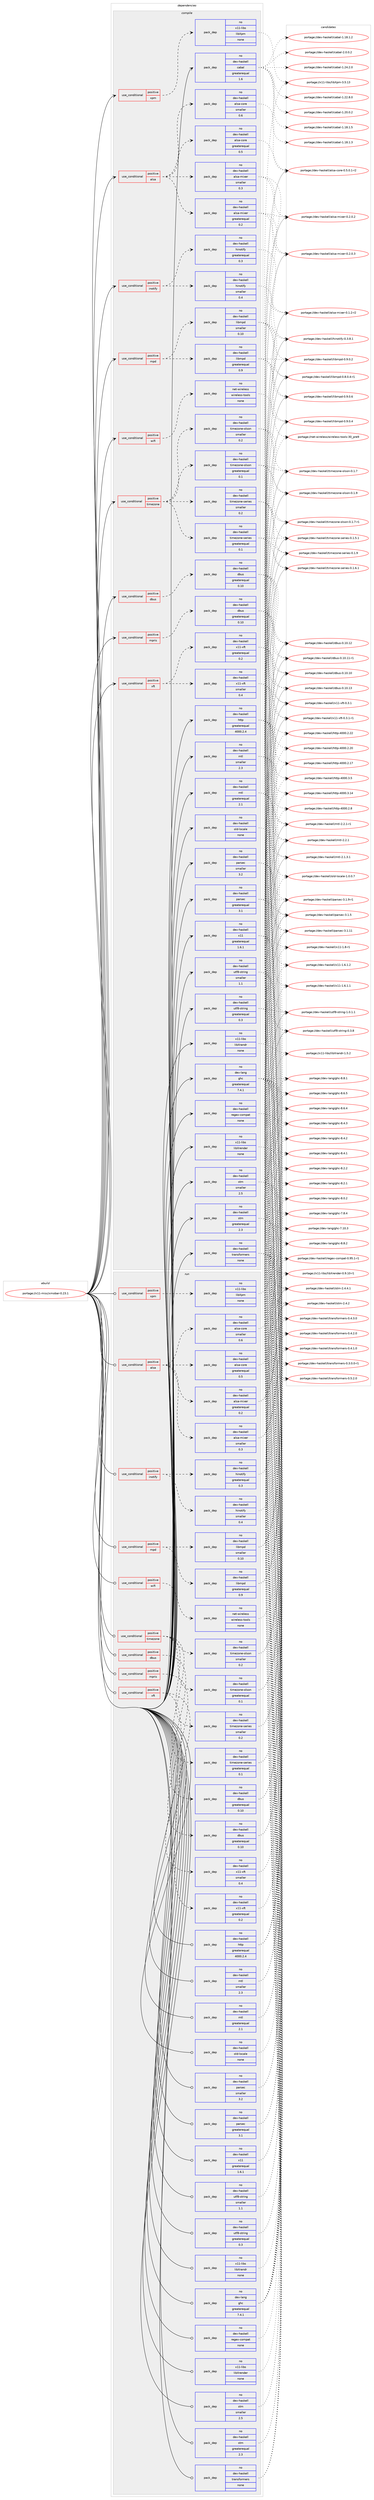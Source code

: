 digraph prolog {

# *************
# Graph options
# *************

newrank=true;
concentrate=true;
compound=true;
graph [rankdir=LR,fontname=Helvetica,fontsize=10,ranksep=1.5];#, ranksep=2.5, nodesep=0.2];
edge  [arrowhead=vee];
node  [fontname=Helvetica,fontsize=10];

# **********
# The ebuild
# **********

subgraph cluster_leftcol {
color=gray;
rank=same;
label=<<i>ebuild</i>>;
id [label="portage://x11-misc/xmobar-0.23.1", color=red, width=4, href="../x11-misc/xmobar-0.23.1.svg"];
}

# ****************
# The dependencies
# ****************

subgraph cluster_midcol {
color=gray;
label=<<i>dependencies</i>>;
subgraph cluster_compile {
fillcolor="#eeeeee";
style=filled;
label=<<i>compile</i>>;
subgraph cond1566 {
dependency11014 [label=<<TABLE BORDER="0" CELLBORDER="1" CELLSPACING="0" CELLPADDING="4"><TR><TD ROWSPAN="3" CELLPADDING="10">use_conditional</TD></TR><TR><TD>positive</TD></TR><TR><TD>alsa</TD></TR></TABLE>>, shape=none, color=red];
subgraph pack9254 {
dependency11015 [label=<<TABLE BORDER="0" CELLBORDER="1" CELLSPACING="0" CELLPADDING="4" WIDTH="220"><TR><TD ROWSPAN="6" CELLPADDING="30">pack_dep</TD></TR><TR><TD WIDTH="110">no</TD></TR><TR><TD>dev-haskell</TD></TR><TR><TD>alsa-core</TD></TR><TR><TD>greaterequal</TD></TR><TR><TD>0.5</TD></TR></TABLE>>, shape=none, color=blue];
}
dependency11014:e -> dependency11015:w [weight=20,style="dashed",arrowhead="vee"];
subgraph pack9255 {
dependency11016 [label=<<TABLE BORDER="0" CELLBORDER="1" CELLSPACING="0" CELLPADDING="4" WIDTH="220"><TR><TD ROWSPAN="6" CELLPADDING="30">pack_dep</TD></TR><TR><TD WIDTH="110">no</TD></TR><TR><TD>dev-haskell</TD></TR><TR><TD>alsa-core</TD></TR><TR><TD>smaller</TD></TR><TR><TD>0.6</TD></TR></TABLE>>, shape=none, color=blue];
}
dependency11014:e -> dependency11016:w [weight=20,style="dashed",arrowhead="vee"];
subgraph pack9256 {
dependency11017 [label=<<TABLE BORDER="0" CELLBORDER="1" CELLSPACING="0" CELLPADDING="4" WIDTH="220"><TR><TD ROWSPAN="6" CELLPADDING="30">pack_dep</TD></TR><TR><TD WIDTH="110">no</TD></TR><TR><TD>dev-haskell</TD></TR><TR><TD>alsa-mixer</TD></TR><TR><TD>greaterequal</TD></TR><TR><TD>0.2</TD></TR></TABLE>>, shape=none, color=blue];
}
dependency11014:e -> dependency11017:w [weight=20,style="dashed",arrowhead="vee"];
subgraph pack9257 {
dependency11018 [label=<<TABLE BORDER="0" CELLBORDER="1" CELLSPACING="0" CELLPADDING="4" WIDTH="220"><TR><TD ROWSPAN="6" CELLPADDING="30">pack_dep</TD></TR><TR><TD WIDTH="110">no</TD></TR><TR><TD>dev-haskell</TD></TR><TR><TD>alsa-mixer</TD></TR><TR><TD>smaller</TD></TR><TR><TD>0.3</TD></TR></TABLE>>, shape=none, color=blue];
}
dependency11014:e -> dependency11018:w [weight=20,style="dashed",arrowhead="vee"];
}
id:e -> dependency11014:w [weight=20,style="solid",arrowhead="vee"];
subgraph cond1567 {
dependency11019 [label=<<TABLE BORDER="0" CELLBORDER="1" CELLSPACING="0" CELLPADDING="4"><TR><TD ROWSPAN="3" CELLPADDING="10">use_conditional</TD></TR><TR><TD>positive</TD></TR><TR><TD>dbus</TD></TR></TABLE>>, shape=none, color=red];
subgraph pack9258 {
dependency11020 [label=<<TABLE BORDER="0" CELLBORDER="1" CELLSPACING="0" CELLPADDING="4" WIDTH="220"><TR><TD ROWSPAN="6" CELLPADDING="30">pack_dep</TD></TR><TR><TD WIDTH="110">no</TD></TR><TR><TD>dev-haskell</TD></TR><TR><TD>dbus</TD></TR><TR><TD>greaterequal</TD></TR><TR><TD>0.10</TD></TR></TABLE>>, shape=none, color=blue];
}
dependency11019:e -> dependency11020:w [weight=20,style="dashed",arrowhead="vee"];
}
id:e -> dependency11019:w [weight=20,style="solid",arrowhead="vee"];
subgraph cond1568 {
dependency11021 [label=<<TABLE BORDER="0" CELLBORDER="1" CELLSPACING="0" CELLPADDING="4"><TR><TD ROWSPAN="3" CELLPADDING="10">use_conditional</TD></TR><TR><TD>positive</TD></TR><TR><TD>inotify</TD></TR></TABLE>>, shape=none, color=red];
subgraph pack9259 {
dependency11022 [label=<<TABLE BORDER="0" CELLBORDER="1" CELLSPACING="0" CELLPADDING="4" WIDTH="220"><TR><TD ROWSPAN="6" CELLPADDING="30">pack_dep</TD></TR><TR><TD WIDTH="110">no</TD></TR><TR><TD>dev-haskell</TD></TR><TR><TD>hinotify</TD></TR><TR><TD>greaterequal</TD></TR><TR><TD>0.3</TD></TR></TABLE>>, shape=none, color=blue];
}
dependency11021:e -> dependency11022:w [weight=20,style="dashed",arrowhead="vee"];
subgraph pack9260 {
dependency11023 [label=<<TABLE BORDER="0" CELLBORDER="1" CELLSPACING="0" CELLPADDING="4" WIDTH="220"><TR><TD ROWSPAN="6" CELLPADDING="30">pack_dep</TD></TR><TR><TD WIDTH="110">no</TD></TR><TR><TD>dev-haskell</TD></TR><TR><TD>hinotify</TD></TR><TR><TD>smaller</TD></TR><TR><TD>0.4</TD></TR></TABLE>>, shape=none, color=blue];
}
dependency11021:e -> dependency11023:w [weight=20,style="dashed",arrowhead="vee"];
}
id:e -> dependency11021:w [weight=20,style="solid",arrowhead="vee"];
subgraph cond1569 {
dependency11024 [label=<<TABLE BORDER="0" CELLBORDER="1" CELLSPACING="0" CELLPADDING="4"><TR><TD ROWSPAN="3" CELLPADDING="10">use_conditional</TD></TR><TR><TD>positive</TD></TR><TR><TD>mpd</TD></TR></TABLE>>, shape=none, color=red];
subgraph pack9261 {
dependency11025 [label=<<TABLE BORDER="0" CELLBORDER="1" CELLSPACING="0" CELLPADDING="4" WIDTH="220"><TR><TD ROWSPAN="6" CELLPADDING="30">pack_dep</TD></TR><TR><TD WIDTH="110">no</TD></TR><TR><TD>dev-haskell</TD></TR><TR><TD>libmpd</TD></TR><TR><TD>greaterequal</TD></TR><TR><TD>0.9</TD></TR></TABLE>>, shape=none, color=blue];
}
dependency11024:e -> dependency11025:w [weight=20,style="dashed",arrowhead="vee"];
subgraph pack9262 {
dependency11026 [label=<<TABLE BORDER="0" CELLBORDER="1" CELLSPACING="0" CELLPADDING="4" WIDTH="220"><TR><TD ROWSPAN="6" CELLPADDING="30">pack_dep</TD></TR><TR><TD WIDTH="110">no</TD></TR><TR><TD>dev-haskell</TD></TR><TR><TD>libmpd</TD></TR><TR><TD>smaller</TD></TR><TR><TD>0.10</TD></TR></TABLE>>, shape=none, color=blue];
}
dependency11024:e -> dependency11026:w [weight=20,style="dashed",arrowhead="vee"];
}
id:e -> dependency11024:w [weight=20,style="solid",arrowhead="vee"];
subgraph cond1570 {
dependency11027 [label=<<TABLE BORDER="0" CELLBORDER="1" CELLSPACING="0" CELLPADDING="4"><TR><TD ROWSPAN="3" CELLPADDING="10">use_conditional</TD></TR><TR><TD>positive</TD></TR><TR><TD>mpris</TD></TR></TABLE>>, shape=none, color=red];
subgraph pack9263 {
dependency11028 [label=<<TABLE BORDER="0" CELLBORDER="1" CELLSPACING="0" CELLPADDING="4" WIDTH="220"><TR><TD ROWSPAN="6" CELLPADDING="30">pack_dep</TD></TR><TR><TD WIDTH="110">no</TD></TR><TR><TD>dev-haskell</TD></TR><TR><TD>dbus</TD></TR><TR><TD>greaterequal</TD></TR><TR><TD>0.10</TD></TR></TABLE>>, shape=none, color=blue];
}
dependency11027:e -> dependency11028:w [weight=20,style="dashed",arrowhead="vee"];
}
id:e -> dependency11027:w [weight=20,style="solid",arrowhead="vee"];
subgraph cond1571 {
dependency11029 [label=<<TABLE BORDER="0" CELLBORDER="1" CELLSPACING="0" CELLPADDING="4"><TR><TD ROWSPAN="3" CELLPADDING="10">use_conditional</TD></TR><TR><TD>positive</TD></TR><TR><TD>timezone</TD></TR></TABLE>>, shape=none, color=red];
subgraph pack9264 {
dependency11030 [label=<<TABLE BORDER="0" CELLBORDER="1" CELLSPACING="0" CELLPADDING="4" WIDTH="220"><TR><TD ROWSPAN="6" CELLPADDING="30">pack_dep</TD></TR><TR><TD WIDTH="110">no</TD></TR><TR><TD>dev-haskell</TD></TR><TR><TD>timezone-olson</TD></TR><TR><TD>greaterequal</TD></TR><TR><TD>0.1</TD></TR></TABLE>>, shape=none, color=blue];
}
dependency11029:e -> dependency11030:w [weight=20,style="dashed",arrowhead="vee"];
subgraph pack9265 {
dependency11031 [label=<<TABLE BORDER="0" CELLBORDER="1" CELLSPACING="0" CELLPADDING="4" WIDTH="220"><TR><TD ROWSPAN="6" CELLPADDING="30">pack_dep</TD></TR><TR><TD WIDTH="110">no</TD></TR><TR><TD>dev-haskell</TD></TR><TR><TD>timezone-olson</TD></TR><TR><TD>smaller</TD></TR><TR><TD>0.2</TD></TR></TABLE>>, shape=none, color=blue];
}
dependency11029:e -> dependency11031:w [weight=20,style="dashed",arrowhead="vee"];
subgraph pack9266 {
dependency11032 [label=<<TABLE BORDER="0" CELLBORDER="1" CELLSPACING="0" CELLPADDING="4" WIDTH="220"><TR><TD ROWSPAN="6" CELLPADDING="30">pack_dep</TD></TR><TR><TD WIDTH="110">no</TD></TR><TR><TD>dev-haskell</TD></TR><TR><TD>timezone-series</TD></TR><TR><TD>greaterequal</TD></TR><TR><TD>0.1</TD></TR></TABLE>>, shape=none, color=blue];
}
dependency11029:e -> dependency11032:w [weight=20,style="dashed",arrowhead="vee"];
subgraph pack9267 {
dependency11033 [label=<<TABLE BORDER="0" CELLBORDER="1" CELLSPACING="0" CELLPADDING="4" WIDTH="220"><TR><TD ROWSPAN="6" CELLPADDING="30">pack_dep</TD></TR><TR><TD WIDTH="110">no</TD></TR><TR><TD>dev-haskell</TD></TR><TR><TD>timezone-series</TD></TR><TR><TD>smaller</TD></TR><TR><TD>0.2</TD></TR></TABLE>>, shape=none, color=blue];
}
dependency11029:e -> dependency11033:w [weight=20,style="dashed",arrowhead="vee"];
}
id:e -> dependency11029:w [weight=20,style="solid",arrowhead="vee"];
subgraph cond1572 {
dependency11034 [label=<<TABLE BORDER="0" CELLBORDER="1" CELLSPACING="0" CELLPADDING="4"><TR><TD ROWSPAN="3" CELLPADDING="10">use_conditional</TD></TR><TR><TD>positive</TD></TR><TR><TD>wifi</TD></TR></TABLE>>, shape=none, color=red];
subgraph pack9268 {
dependency11035 [label=<<TABLE BORDER="0" CELLBORDER="1" CELLSPACING="0" CELLPADDING="4" WIDTH="220"><TR><TD ROWSPAN="6" CELLPADDING="30">pack_dep</TD></TR><TR><TD WIDTH="110">no</TD></TR><TR><TD>net-wireless</TD></TR><TR><TD>wireless-tools</TD></TR><TR><TD>none</TD></TR><TR><TD></TD></TR></TABLE>>, shape=none, color=blue];
}
dependency11034:e -> dependency11035:w [weight=20,style="dashed",arrowhead="vee"];
}
id:e -> dependency11034:w [weight=20,style="solid",arrowhead="vee"];
subgraph cond1573 {
dependency11036 [label=<<TABLE BORDER="0" CELLBORDER="1" CELLSPACING="0" CELLPADDING="4"><TR><TD ROWSPAN="3" CELLPADDING="10">use_conditional</TD></TR><TR><TD>positive</TD></TR><TR><TD>xft</TD></TR></TABLE>>, shape=none, color=red];
subgraph pack9269 {
dependency11037 [label=<<TABLE BORDER="0" CELLBORDER="1" CELLSPACING="0" CELLPADDING="4" WIDTH="220"><TR><TD ROWSPAN="6" CELLPADDING="30">pack_dep</TD></TR><TR><TD WIDTH="110">no</TD></TR><TR><TD>dev-haskell</TD></TR><TR><TD>x11-xft</TD></TR><TR><TD>greaterequal</TD></TR><TR><TD>0.2</TD></TR></TABLE>>, shape=none, color=blue];
}
dependency11036:e -> dependency11037:w [weight=20,style="dashed",arrowhead="vee"];
subgraph pack9270 {
dependency11038 [label=<<TABLE BORDER="0" CELLBORDER="1" CELLSPACING="0" CELLPADDING="4" WIDTH="220"><TR><TD ROWSPAN="6" CELLPADDING="30">pack_dep</TD></TR><TR><TD WIDTH="110">no</TD></TR><TR><TD>dev-haskell</TD></TR><TR><TD>x11-xft</TD></TR><TR><TD>smaller</TD></TR><TR><TD>0.4</TD></TR></TABLE>>, shape=none, color=blue];
}
dependency11036:e -> dependency11038:w [weight=20,style="dashed",arrowhead="vee"];
}
id:e -> dependency11036:w [weight=20,style="solid",arrowhead="vee"];
subgraph cond1574 {
dependency11039 [label=<<TABLE BORDER="0" CELLBORDER="1" CELLSPACING="0" CELLPADDING="4"><TR><TD ROWSPAN="3" CELLPADDING="10">use_conditional</TD></TR><TR><TD>positive</TD></TR><TR><TD>xpm</TD></TR></TABLE>>, shape=none, color=red];
subgraph pack9271 {
dependency11040 [label=<<TABLE BORDER="0" CELLBORDER="1" CELLSPACING="0" CELLPADDING="4" WIDTH="220"><TR><TD ROWSPAN="6" CELLPADDING="30">pack_dep</TD></TR><TR><TD WIDTH="110">no</TD></TR><TR><TD>x11-libs</TD></TR><TR><TD>libXpm</TD></TR><TR><TD>none</TD></TR><TR><TD></TD></TR></TABLE>>, shape=none, color=blue];
}
dependency11039:e -> dependency11040:w [weight=20,style="dashed",arrowhead="vee"];
}
id:e -> dependency11039:w [weight=20,style="solid",arrowhead="vee"];
subgraph pack9272 {
dependency11041 [label=<<TABLE BORDER="0" CELLBORDER="1" CELLSPACING="0" CELLPADDING="4" WIDTH="220"><TR><TD ROWSPAN="6" CELLPADDING="30">pack_dep</TD></TR><TR><TD WIDTH="110">no</TD></TR><TR><TD>dev-haskell</TD></TR><TR><TD>cabal</TD></TR><TR><TD>greaterequal</TD></TR><TR><TD>1.6</TD></TR></TABLE>>, shape=none, color=blue];
}
id:e -> dependency11041:w [weight=20,style="solid",arrowhead="vee"];
subgraph pack9273 {
dependency11042 [label=<<TABLE BORDER="0" CELLBORDER="1" CELLSPACING="0" CELLPADDING="4" WIDTH="220"><TR><TD ROWSPAN="6" CELLPADDING="30">pack_dep</TD></TR><TR><TD WIDTH="110">no</TD></TR><TR><TD>dev-haskell</TD></TR><TR><TD>http</TD></TR><TR><TD>greaterequal</TD></TR><TR><TD>4000.2.4</TD></TR></TABLE>>, shape=none, color=blue];
}
id:e -> dependency11042:w [weight=20,style="solid",arrowhead="vee"];
subgraph pack9274 {
dependency11043 [label=<<TABLE BORDER="0" CELLBORDER="1" CELLSPACING="0" CELLPADDING="4" WIDTH="220"><TR><TD ROWSPAN="6" CELLPADDING="30">pack_dep</TD></TR><TR><TD WIDTH="110">no</TD></TR><TR><TD>dev-haskell</TD></TR><TR><TD>mtl</TD></TR><TR><TD>greaterequal</TD></TR><TR><TD>2.1</TD></TR></TABLE>>, shape=none, color=blue];
}
id:e -> dependency11043:w [weight=20,style="solid",arrowhead="vee"];
subgraph pack9275 {
dependency11044 [label=<<TABLE BORDER="0" CELLBORDER="1" CELLSPACING="0" CELLPADDING="4" WIDTH="220"><TR><TD ROWSPAN="6" CELLPADDING="30">pack_dep</TD></TR><TR><TD WIDTH="110">no</TD></TR><TR><TD>dev-haskell</TD></TR><TR><TD>mtl</TD></TR><TR><TD>smaller</TD></TR><TR><TD>2.3</TD></TR></TABLE>>, shape=none, color=blue];
}
id:e -> dependency11044:w [weight=20,style="solid",arrowhead="vee"];
subgraph pack9276 {
dependency11045 [label=<<TABLE BORDER="0" CELLBORDER="1" CELLSPACING="0" CELLPADDING="4" WIDTH="220"><TR><TD ROWSPAN="6" CELLPADDING="30">pack_dep</TD></TR><TR><TD WIDTH="110">no</TD></TR><TR><TD>dev-haskell</TD></TR><TR><TD>old-locale</TD></TR><TR><TD>none</TD></TR><TR><TD></TD></TR></TABLE>>, shape=none, color=blue];
}
id:e -> dependency11045:w [weight=20,style="solid",arrowhead="vee"];
subgraph pack9277 {
dependency11046 [label=<<TABLE BORDER="0" CELLBORDER="1" CELLSPACING="0" CELLPADDING="4" WIDTH="220"><TR><TD ROWSPAN="6" CELLPADDING="30">pack_dep</TD></TR><TR><TD WIDTH="110">no</TD></TR><TR><TD>dev-haskell</TD></TR><TR><TD>parsec</TD></TR><TR><TD>greaterequal</TD></TR><TR><TD>3.1</TD></TR></TABLE>>, shape=none, color=blue];
}
id:e -> dependency11046:w [weight=20,style="solid",arrowhead="vee"];
subgraph pack9278 {
dependency11047 [label=<<TABLE BORDER="0" CELLBORDER="1" CELLSPACING="0" CELLPADDING="4" WIDTH="220"><TR><TD ROWSPAN="6" CELLPADDING="30">pack_dep</TD></TR><TR><TD WIDTH="110">no</TD></TR><TR><TD>dev-haskell</TD></TR><TR><TD>parsec</TD></TR><TR><TD>smaller</TD></TR><TR><TD>3.2</TD></TR></TABLE>>, shape=none, color=blue];
}
id:e -> dependency11047:w [weight=20,style="solid",arrowhead="vee"];
subgraph pack9279 {
dependency11048 [label=<<TABLE BORDER="0" CELLBORDER="1" CELLSPACING="0" CELLPADDING="4" WIDTH="220"><TR><TD ROWSPAN="6" CELLPADDING="30">pack_dep</TD></TR><TR><TD WIDTH="110">no</TD></TR><TR><TD>dev-haskell</TD></TR><TR><TD>regex-compat</TD></TR><TR><TD>none</TD></TR><TR><TD></TD></TR></TABLE>>, shape=none, color=blue];
}
id:e -> dependency11048:w [weight=20,style="solid",arrowhead="vee"];
subgraph pack9280 {
dependency11049 [label=<<TABLE BORDER="0" CELLBORDER="1" CELLSPACING="0" CELLPADDING="4" WIDTH="220"><TR><TD ROWSPAN="6" CELLPADDING="30">pack_dep</TD></TR><TR><TD WIDTH="110">no</TD></TR><TR><TD>dev-haskell</TD></TR><TR><TD>stm</TD></TR><TR><TD>greaterequal</TD></TR><TR><TD>2.3</TD></TR></TABLE>>, shape=none, color=blue];
}
id:e -> dependency11049:w [weight=20,style="solid",arrowhead="vee"];
subgraph pack9281 {
dependency11050 [label=<<TABLE BORDER="0" CELLBORDER="1" CELLSPACING="0" CELLPADDING="4" WIDTH="220"><TR><TD ROWSPAN="6" CELLPADDING="30">pack_dep</TD></TR><TR><TD WIDTH="110">no</TD></TR><TR><TD>dev-haskell</TD></TR><TR><TD>stm</TD></TR><TR><TD>smaller</TD></TR><TR><TD>2.5</TD></TR></TABLE>>, shape=none, color=blue];
}
id:e -> dependency11050:w [weight=20,style="solid",arrowhead="vee"];
subgraph pack9282 {
dependency11051 [label=<<TABLE BORDER="0" CELLBORDER="1" CELLSPACING="0" CELLPADDING="4" WIDTH="220"><TR><TD ROWSPAN="6" CELLPADDING="30">pack_dep</TD></TR><TR><TD WIDTH="110">no</TD></TR><TR><TD>dev-haskell</TD></TR><TR><TD>transformers</TD></TR><TR><TD>none</TD></TR><TR><TD></TD></TR></TABLE>>, shape=none, color=blue];
}
id:e -> dependency11051:w [weight=20,style="solid",arrowhead="vee"];
subgraph pack9283 {
dependency11052 [label=<<TABLE BORDER="0" CELLBORDER="1" CELLSPACING="0" CELLPADDING="4" WIDTH="220"><TR><TD ROWSPAN="6" CELLPADDING="30">pack_dep</TD></TR><TR><TD WIDTH="110">no</TD></TR><TR><TD>dev-haskell</TD></TR><TR><TD>utf8-string</TD></TR><TR><TD>greaterequal</TD></TR><TR><TD>0.3</TD></TR></TABLE>>, shape=none, color=blue];
}
id:e -> dependency11052:w [weight=20,style="solid",arrowhead="vee"];
subgraph pack9284 {
dependency11053 [label=<<TABLE BORDER="0" CELLBORDER="1" CELLSPACING="0" CELLPADDING="4" WIDTH="220"><TR><TD ROWSPAN="6" CELLPADDING="30">pack_dep</TD></TR><TR><TD WIDTH="110">no</TD></TR><TR><TD>dev-haskell</TD></TR><TR><TD>utf8-string</TD></TR><TR><TD>smaller</TD></TR><TR><TD>1.1</TD></TR></TABLE>>, shape=none, color=blue];
}
id:e -> dependency11053:w [weight=20,style="solid",arrowhead="vee"];
subgraph pack9285 {
dependency11054 [label=<<TABLE BORDER="0" CELLBORDER="1" CELLSPACING="0" CELLPADDING="4" WIDTH="220"><TR><TD ROWSPAN="6" CELLPADDING="30">pack_dep</TD></TR><TR><TD WIDTH="110">no</TD></TR><TR><TD>dev-haskell</TD></TR><TR><TD>x11</TD></TR><TR><TD>greaterequal</TD></TR><TR><TD>1.6.1</TD></TR></TABLE>>, shape=none, color=blue];
}
id:e -> dependency11054:w [weight=20,style="solid",arrowhead="vee"];
subgraph pack9286 {
dependency11055 [label=<<TABLE BORDER="0" CELLBORDER="1" CELLSPACING="0" CELLPADDING="4" WIDTH="220"><TR><TD ROWSPAN="6" CELLPADDING="30">pack_dep</TD></TR><TR><TD WIDTH="110">no</TD></TR><TR><TD>dev-lang</TD></TR><TR><TD>ghc</TD></TR><TR><TD>greaterequal</TD></TR><TR><TD>7.4.1</TD></TR></TABLE>>, shape=none, color=blue];
}
id:e -> dependency11055:w [weight=20,style="solid",arrowhead="vee"];
subgraph pack9287 {
dependency11056 [label=<<TABLE BORDER="0" CELLBORDER="1" CELLSPACING="0" CELLPADDING="4" WIDTH="220"><TR><TD ROWSPAN="6" CELLPADDING="30">pack_dep</TD></TR><TR><TD WIDTH="110">no</TD></TR><TR><TD>x11-libs</TD></TR><TR><TD>libXrandr</TD></TR><TR><TD>none</TD></TR><TR><TD></TD></TR></TABLE>>, shape=none, color=blue];
}
id:e -> dependency11056:w [weight=20,style="solid",arrowhead="vee"];
subgraph pack9288 {
dependency11057 [label=<<TABLE BORDER="0" CELLBORDER="1" CELLSPACING="0" CELLPADDING="4" WIDTH="220"><TR><TD ROWSPAN="6" CELLPADDING="30">pack_dep</TD></TR><TR><TD WIDTH="110">no</TD></TR><TR><TD>x11-libs</TD></TR><TR><TD>libXrender</TD></TR><TR><TD>none</TD></TR><TR><TD></TD></TR></TABLE>>, shape=none, color=blue];
}
id:e -> dependency11057:w [weight=20,style="solid",arrowhead="vee"];
}
subgraph cluster_compileandrun {
fillcolor="#eeeeee";
style=filled;
label=<<i>compile and run</i>>;
}
subgraph cluster_run {
fillcolor="#eeeeee";
style=filled;
label=<<i>run</i>>;
subgraph cond1575 {
dependency11058 [label=<<TABLE BORDER="0" CELLBORDER="1" CELLSPACING="0" CELLPADDING="4"><TR><TD ROWSPAN="3" CELLPADDING="10">use_conditional</TD></TR><TR><TD>positive</TD></TR><TR><TD>alsa</TD></TR></TABLE>>, shape=none, color=red];
subgraph pack9289 {
dependency11059 [label=<<TABLE BORDER="0" CELLBORDER="1" CELLSPACING="0" CELLPADDING="4" WIDTH="220"><TR><TD ROWSPAN="6" CELLPADDING="30">pack_dep</TD></TR><TR><TD WIDTH="110">no</TD></TR><TR><TD>dev-haskell</TD></TR><TR><TD>alsa-core</TD></TR><TR><TD>greaterequal</TD></TR><TR><TD>0.5</TD></TR></TABLE>>, shape=none, color=blue];
}
dependency11058:e -> dependency11059:w [weight=20,style="dashed",arrowhead="vee"];
subgraph pack9290 {
dependency11060 [label=<<TABLE BORDER="0" CELLBORDER="1" CELLSPACING="0" CELLPADDING="4" WIDTH="220"><TR><TD ROWSPAN="6" CELLPADDING="30">pack_dep</TD></TR><TR><TD WIDTH="110">no</TD></TR><TR><TD>dev-haskell</TD></TR><TR><TD>alsa-core</TD></TR><TR><TD>smaller</TD></TR><TR><TD>0.6</TD></TR></TABLE>>, shape=none, color=blue];
}
dependency11058:e -> dependency11060:w [weight=20,style="dashed",arrowhead="vee"];
subgraph pack9291 {
dependency11061 [label=<<TABLE BORDER="0" CELLBORDER="1" CELLSPACING="0" CELLPADDING="4" WIDTH="220"><TR><TD ROWSPAN="6" CELLPADDING="30">pack_dep</TD></TR><TR><TD WIDTH="110">no</TD></TR><TR><TD>dev-haskell</TD></TR><TR><TD>alsa-mixer</TD></TR><TR><TD>greaterequal</TD></TR><TR><TD>0.2</TD></TR></TABLE>>, shape=none, color=blue];
}
dependency11058:e -> dependency11061:w [weight=20,style="dashed",arrowhead="vee"];
subgraph pack9292 {
dependency11062 [label=<<TABLE BORDER="0" CELLBORDER="1" CELLSPACING="0" CELLPADDING="4" WIDTH="220"><TR><TD ROWSPAN="6" CELLPADDING="30">pack_dep</TD></TR><TR><TD WIDTH="110">no</TD></TR><TR><TD>dev-haskell</TD></TR><TR><TD>alsa-mixer</TD></TR><TR><TD>smaller</TD></TR><TR><TD>0.3</TD></TR></TABLE>>, shape=none, color=blue];
}
dependency11058:e -> dependency11062:w [weight=20,style="dashed",arrowhead="vee"];
}
id:e -> dependency11058:w [weight=20,style="solid",arrowhead="odot"];
subgraph cond1576 {
dependency11063 [label=<<TABLE BORDER="0" CELLBORDER="1" CELLSPACING="0" CELLPADDING="4"><TR><TD ROWSPAN="3" CELLPADDING="10">use_conditional</TD></TR><TR><TD>positive</TD></TR><TR><TD>dbus</TD></TR></TABLE>>, shape=none, color=red];
subgraph pack9293 {
dependency11064 [label=<<TABLE BORDER="0" CELLBORDER="1" CELLSPACING="0" CELLPADDING="4" WIDTH="220"><TR><TD ROWSPAN="6" CELLPADDING="30">pack_dep</TD></TR><TR><TD WIDTH="110">no</TD></TR><TR><TD>dev-haskell</TD></TR><TR><TD>dbus</TD></TR><TR><TD>greaterequal</TD></TR><TR><TD>0.10</TD></TR></TABLE>>, shape=none, color=blue];
}
dependency11063:e -> dependency11064:w [weight=20,style="dashed",arrowhead="vee"];
}
id:e -> dependency11063:w [weight=20,style="solid",arrowhead="odot"];
subgraph cond1577 {
dependency11065 [label=<<TABLE BORDER="0" CELLBORDER="1" CELLSPACING="0" CELLPADDING="4"><TR><TD ROWSPAN="3" CELLPADDING="10">use_conditional</TD></TR><TR><TD>positive</TD></TR><TR><TD>inotify</TD></TR></TABLE>>, shape=none, color=red];
subgraph pack9294 {
dependency11066 [label=<<TABLE BORDER="0" CELLBORDER="1" CELLSPACING="0" CELLPADDING="4" WIDTH="220"><TR><TD ROWSPAN="6" CELLPADDING="30">pack_dep</TD></TR><TR><TD WIDTH="110">no</TD></TR><TR><TD>dev-haskell</TD></TR><TR><TD>hinotify</TD></TR><TR><TD>greaterequal</TD></TR><TR><TD>0.3</TD></TR></TABLE>>, shape=none, color=blue];
}
dependency11065:e -> dependency11066:w [weight=20,style="dashed",arrowhead="vee"];
subgraph pack9295 {
dependency11067 [label=<<TABLE BORDER="0" CELLBORDER="1" CELLSPACING="0" CELLPADDING="4" WIDTH="220"><TR><TD ROWSPAN="6" CELLPADDING="30">pack_dep</TD></TR><TR><TD WIDTH="110">no</TD></TR><TR><TD>dev-haskell</TD></TR><TR><TD>hinotify</TD></TR><TR><TD>smaller</TD></TR><TR><TD>0.4</TD></TR></TABLE>>, shape=none, color=blue];
}
dependency11065:e -> dependency11067:w [weight=20,style="dashed",arrowhead="vee"];
}
id:e -> dependency11065:w [weight=20,style="solid",arrowhead="odot"];
subgraph cond1578 {
dependency11068 [label=<<TABLE BORDER="0" CELLBORDER="1" CELLSPACING="0" CELLPADDING="4"><TR><TD ROWSPAN="3" CELLPADDING="10">use_conditional</TD></TR><TR><TD>positive</TD></TR><TR><TD>mpd</TD></TR></TABLE>>, shape=none, color=red];
subgraph pack9296 {
dependency11069 [label=<<TABLE BORDER="0" CELLBORDER="1" CELLSPACING="0" CELLPADDING="4" WIDTH="220"><TR><TD ROWSPAN="6" CELLPADDING="30">pack_dep</TD></TR><TR><TD WIDTH="110">no</TD></TR><TR><TD>dev-haskell</TD></TR><TR><TD>libmpd</TD></TR><TR><TD>greaterequal</TD></TR><TR><TD>0.9</TD></TR></TABLE>>, shape=none, color=blue];
}
dependency11068:e -> dependency11069:w [weight=20,style="dashed",arrowhead="vee"];
subgraph pack9297 {
dependency11070 [label=<<TABLE BORDER="0" CELLBORDER="1" CELLSPACING="0" CELLPADDING="4" WIDTH="220"><TR><TD ROWSPAN="6" CELLPADDING="30">pack_dep</TD></TR><TR><TD WIDTH="110">no</TD></TR><TR><TD>dev-haskell</TD></TR><TR><TD>libmpd</TD></TR><TR><TD>smaller</TD></TR><TR><TD>0.10</TD></TR></TABLE>>, shape=none, color=blue];
}
dependency11068:e -> dependency11070:w [weight=20,style="dashed",arrowhead="vee"];
}
id:e -> dependency11068:w [weight=20,style="solid",arrowhead="odot"];
subgraph cond1579 {
dependency11071 [label=<<TABLE BORDER="0" CELLBORDER="1" CELLSPACING="0" CELLPADDING="4"><TR><TD ROWSPAN="3" CELLPADDING="10">use_conditional</TD></TR><TR><TD>positive</TD></TR><TR><TD>mpris</TD></TR></TABLE>>, shape=none, color=red];
subgraph pack9298 {
dependency11072 [label=<<TABLE BORDER="0" CELLBORDER="1" CELLSPACING="0" CELLPADDING="4" WIDTH="220"><TR><TD ROWSPAN="6" CELLPADDING="30">pack_dep</TD></TR><TR><TD WIDTH="110">no</TD></TR><TR><TD>dev-haskell</TD></TR><TR><TD>dbus</TD></TR><TR><TD>greaterequal</TD></TR><TR><TD>0.10</TD></TR></TABLE>>, shape=none, color=blue];
}
dependency11071:e -> dependency11072:w [weight=20,style="dashed",arrowhead="vee"];
}
id:e -> dependency11071:w [weight=20,style="solid",arrowhead="odot"];
subgraph cond1580 {
dependency11073 [label=<<TABLE BORDER="0" CELLBORDER="1" CELLSPACING="0" CELLPADDING="4"><TR><TD ROWSPAN="3" CELLPADDING="10">use_conditional</TD></TR><TR><TD>positive</TD></TR><TR><TD>timezone</TD></TR></TABLE>>, shape=none, color=red];
subgraph pack9299 {
dependency11074 [label=<<TABLE BORDER="0" CELLBORDER="1" CELLSPACING="0" CELLPADDING="4" WIDTH="220"><TR><TD ROWSPAN="6" CELLPADDING="30">pack_dep</TD></TR><TR><TD WIDTH="110">no</TD></TR><TR><TD>dev-haskell</TD></TR><TR><TD>timezone-olson</TD></TR><TR><TD>greaterequal</TD></TR><TR><TD>0.1</TD></TR></TABLE>>, shape=none, color=blue];
}
dependency11073:e -> dependency11074:w [weight=20,style="dashed",arrowhead="vee"];
subgraph pack9300 {
dependency11075 [label=<<TABLE BORDER="0" CELLBORDER="1" CELLSPACING="0" CELLPADDING="4" WIDTH="220"><TR><TD ROWSPAN="6" CELLPADDING="30">pack_dep</TD></TR><TR><TD WIDTH="110">no</TD></TR><TR><TD>dev-haskell</TD></TR><TR><TD>timezone-olson</TD></TR><TR><TD>smaller</TD></TR><TR><TD>0.2</TD></TR></TABLE>>, shape=none, color=blue];
}
dependency11073:e -> dependency11075:w [weight=20,style="dashed",arrowhead="vee"];
subgraph pack9301 {
dependency11076 [label=<<TABLE BORDER="0" CELLBORDER="1" CELLSPACING="0" CELLPADDING="4" WIDTH="220"><TR><TD ROWSPAN="6" CELLPADDING="30">pack_dep</TD></TR><TR><TD WIDTH="110">no</TD></TR><TR><TD>dev-haskell</TD></TR><TR><TD>timezone-series</TD></TR><TR><TD>greaterequal</TD></TR><TR><TD>0.1</TD></TR></TABLE>>, shape=none, color=blue];
}
dependency11073:e -> dependency11076:w [weight=20,style="dashed",arrowhead="vee"];
subgraph pack9302 {
dependency11077 [label=<<TABLE BORDER="0" CELLBORDER="1" CELLSPACING="0" CELLPADDING="4" WIDTH="220"><TR><TD ROWSPAN="6" CELLPADDING="30">pack_dep</TD></TR><TR><TD WIDTH="110">no</TD></TR><TR><TD>dev-haskell</TD></TR><TR><TD>timezone-series</TD></TR><TR><TD>smaller</TD></TR><TR><TD>0.2</TD></TR></TABLE>>, shape=none, color=blue];
}
dependency11073:e -> dependency11077:w [weight=20,style="dashed",arrowhead="vee"];
}
id:e -> dependency11073:w [weight=20,style="solid",arrowhead="odot"];
subgraph cond1581 {
dependency11078 [label=<<TABLE BORDER="0" CELLBORDER="1" CELLSPACING="0" CELLPADDING="4"><TR><TD ROWSPAN="3" CELLPADDING="10">use_conditional</TD></TR><TR><TD>positive</TD></TR><TR><TD>wifi</TD></TR></TABLE>>, shape=none, color=red];
subgraph pack9303 {
dependency11079 [label=<<TABLE BORDER="0" CELLBORDER="1" CELLSPACING="0" CELLPADDING="4" WIDTH="220"><TR><TD ROWSPAN="6" CELLPADDING="30">pack_dep</TD></TR><TR><TD WIDTH="110">no</TD></TR><TR><TD>net-wireless</TD></TR><TR><TD>wireless-tools</TD></TR><TR><TD>none</TD></TR><TR><TD></TD></TR></TABLE>>, shape=none, color=blue];
}
dependency11078:e -> dependency11079:w [weight=20,style="dashed",arrowhead="vee"];
}
id:e -> dependency11078:w [weight=20,style="solid",arrowhead="odot"];
subgraph cond1582 {
dependency11080 [label=<<TABLE BORDER="0" CELLBORDER="1" CELLSPACING="0" CELLPADDING="4"><TR><TD ROWSPAN="3" CELLPADDING="10">use_conditional</TD></TR><TR><TD>positive</TD></TR><TR><TD>xft</TD></TR></TABLE>>, shape=none, color=red];
subgraph pack9304 {
dependency11081 [label=<<TABLE BORDER="0" CELLBORDER="1" CELLSPACING="0" CELLPADDING="4" WIDTH="220"><TR><TD ROWSPAN="6" CELLPADDING="30">pack_dep</TD></TR><TR><TD WIDTH="110">no</TD></TR><TR><TD>dev-haskell</TD></TR><TR><TD>x11-xft</TD></TR><TR><TD>greaterequal</TD></TR><TR><TD>0.2</TD></TR></TABLE>>, shape=none, color=blue];
}
dependency11080:e -> dependency11081:w [weight=20,style="dashed",arrowhead="vee"];
subgraph pack9305 {
dependency11082 [label=<<TABLE BORDER="0" CELLBORDER="1" CELLSPACING="0" CELLPADDING="4" WIDTH="220"><TR><TD ROWSPAN="6" CELLPADDING="30">pack_dep</TD></TR><TR><TD WIDTH="110">no</TD></TR><TR><TD>dev-haskell</TD></TR><TR><TD>x11-xft</TD></TR><TR><TD>smaller</TD></TR><TR><TD>0.4</TD></TR></TABLE>>, shape=none, color=blue];
}
dependency11080:e -> dependency11082:w [weight=20,style="dashed",arrowhead="vee"];
}
id:e -> dependency11080:w [weight=20,style="solid",arrowhead="odot"];
subgraph cond1583 {
dependency11083 [label=<<TABLE BORDER="0" CELLBORDER="1" CELLSPACING="0" CELLPADDING="4"><TR><TD ROWSPAN="3" CELLPADDING="10">use_conditional</TD></TR><TR><TD>positive</TD></TR><TR><TD>xpm</TD></TR></TABLE>>, shape=none, color=red];
subgraph pack9306 {
dependency11084 [label=<<TABLE BORDER="0" CELLBORDER="1" CELLSPACING="0" CELLPADDING="4" WIDTH="220"><TR><TD ROWSPAN="6" CELLPADDING="30">pack_dep</TD></TR><TR><TD WIDTH="110">no</TD></TR><TR><TD>x11-libs</TD></TR><TR><TD>libXpm</TD></TR><TR><TD>none</TD></TR><TR><TD></TD></TR></TABLE>>, shape=none, color=blue];
}
dependency11083:e -> dependency11084:w [weight=20,style="dashed",arrowhead="vee"];
}
id:e -> dependency11083:w [weight=20,style="solid",arrowhead="odot"];
subgraph pack9307 {
dependency11085 [label=<<TABLE BORDER="0" CELLBORDER="1" CELLSPACING="0" CELLPADDING="4" WIDTH="220"><TR><TD ROWSPAN="6" CELLPADDING="30">pack_dep</TD></TR><TR><TD WIDTH="110">no</TD></TR><TR><TD>dev-haskell</TD></TR><TR><TD>http</TD></TR><TR><TD>greaterequal</TD></TR><TR><TD>4000.2.4</TD></TR></TABLE>>, shape=none, color=blue];
}
id:e -> dependency11085:w [weight=20,style="solid",arrowhead="odot"];
subgraph pack9308 {
dependency11086 [label=<<TABLE BORDER="0" CELLBORDER="1" CELLSPACING="0" CELLPADDING="4" WIDTH="220"><TR><TD ROWSPAN="6" CELLPADDING="30">pack_dep</TD></TR><TR><TD WIDTH="110">no</TD></TR><TR><TD>dev-haskell</TD></TR><TR><TD>mtl</TD></TR><TR><TD>greaterequal</TD></TR><TR><TD>2.1</TD></TR></TABLE>>, shape=none, color=blue];
}
id:e -> dependency11086:w [weight=20,style="solid",arrowhead="odot"];
subgraph pack9309 {
dependency11087 [label=<<TABLE BORDER="0" CELLBORDER="1" CELLSPACING="0" CELLPADDING="4" WIDTH="220"><TR><TD ROWSPAN="6" CELLPADDING="30">pack_dep</TD></TR><TR><TD WIDTH="110">no</TD></TR><TR><TD>dev-haskell</TD></TR><TR><TD>mtl</TD></TR><TR><TD>smaller</TD></TR><TR><TD>2.3</TD></TR></TABLE>>, shape=none, color=blue];
}
id:e -> dependency11087:w [weight=20,style="solid",arrowhead="odot"];
subgraph pack9310 {
dependency11088 [label=<<TABLE BORDER="0" CELLBORDER="1" CELLSPACING="0" CELLPADDING="4" WIDTH="220"><TR><TD ROWSPAN="6" CELLPADDING="30">pack_dep</TD></TR><TR><TD WIDTH="110">no</TD></TR><TR><TD>dev-haskell</TD></TR><TR><TD>old-locale</TD></TR><TR><TD>none</TD></TR><TR><TD></TD></TR></TABLE>>, shape=none, color=blue];
}
id:e -> dependency11088:w [weight=20,style="solid",arrowhead="odot"];
subgraph pack9311 {
dependency11089 [label=<<TABLE BORDER="0" CELLBORDER="1" CELLSPACING="0" CELLPADDING="4" WIDTH="220"><TR><TD ROWSPAN="6" CELLPADDING="30">pack_dep</TD></TR><TR><TD WIDTH="110">no</TD></TR><TR><TD>dev-haskell</TD></TR><TR><TD>parsec</TD></TR><TR><TD>greaterequal</TD></TR><TR><TD>3.1</TD></TR></TABLE>>, shape=none, color=blue];
}
id:e -> dependency11089:w [weight=20,style="solid",arrowhead="odot"];
subgraph pack9312 {
dependency11090 [label=<<TABLE BORDER="0" CELLBORDER="1" CELLSPACING="0" CELLPADDING="4" WIDTH="220"><TR><TD ROWSPAN="6" CELLPADDING="30">pack_dep</TD></TR><TR><TD WIDTH="110">no</TD></TR><TR><TD>dev-haskell</TD></TR><TR><TD>parsec</TD></TR><TR><TD>smaller</TD></TR><TR><TD>3.2</TD></TR></TABLE>>, shape=none, color=blue];
}
id:e -> dependency11090:w [weight=20,style="solid",arrowhead="odot"];
subgraph pack9313 {
dependency11091 [label=<<TABLE BORDER="0" CELLBORDER="1" CELLSPACING="0" CELLPADDING="4" WIDTH="220"><TR><TD ROWSPAN="6" CELLPADDING="30">pack_dep</TD></TR><TR><TD WIDTH="110">no</TD></TR><TR><TD>dev-haskell</TD></TR><TR><TD>regex-compat</TD></TR><TR><TD>none</TD></TR><TR><TD></TD></TR></TABLE>>, shape=none, color=blue];
}
id:e -> dependency11091:w [weight=20,style="solid",arrowhead="odot"];
subgraph pack9314 {
dependency11092 [label=<<TABLE BORDER="0" CELLBORDER="1" CELLSPACING="0" CELLPADDING="4" WIDTH="220"><TR><TD ROWSPAN="6" CELLPADDING="30">pack_dep</TD></TR><TR><TD WIDTH="110">no</TD></TR><TR><TD>dev-haskell</TD></TR><TR><TD>stm</TD></TR><TR><TD>greaterequal</TD></TR><TR><TD>2.3</TD></TR></TABLE>>, shape=none, color=blue];
}
id:e -> dependency11092:w [weight=20,style="solid",arrowhead="odot"];
subgraph pack9315 {
dependency11093 [label=<<TABLE BORDER="0" CELLBORDER="1" CELLSPACING="0" CELLPADDING="4" WIDTH="220"><TR><TD ROWSPAN="6" CELLPADDING="30">pack_dep</TD></TR><TR><TD WIDTH="110">no</TD></TR><TR><TD>dev-haskell</TD></TR><TR><TD>stm</TD></TR><TR><TD>smaller</TD></TR><TR><TD>2.5</TD></TR></TABLE>>, shape=none, color=blue];
}
id:e -> dependency11093:w [weight=20,style="solid",arrowhead="odot"];
subgraph pack9316 {
dependency11094 [label=<<TABLE BORDER="0" CELLBORDER="1" CELLSPACING="0" CELLPADDING="4" WIDTH="220"><TR><TD ROWSPAN="6" CELLPADDING="30">pack_dep</TD></TR><TR><TD WIDTH="110">no</TD></TR><TR><TD>dev-haskell</TD></TR><TR><TD>transformers</TD></TR><TR><TD>none</TD></TR><TR><TD></TD></TR></TABLE>>, shape=none, color=blue];
}
id:e -> dependency11094:w [weight=20,style="solid",arrowhead="odot"];
subgraph pack9317 {
dependency11095 [label=<<TABLE BORDER="0" CELLBORDER="1" CELLSPACING="0" CELLPADDING="4" WIDTH="220"><TR><TD ROWSPAN="6" CELLPADDING="30">pack_dep</TD></TR><TR><TD WIDTH="110">no</TD></TR><TR><TD>dev-haskell</TD></TR><TR><TD>utf8-string</TD></TR><TR><TD>greaterequal</TD></TR><TR><TD>0.3</TD></TR></TABLE>>, shape=none, color=blue];
}
id:e -> dependency11095:w [weight=20,style="solid",arrowhead="odot"];
subgraph pack9318 {
dependency11096 [label=<<TABLE BORDER="0" CELLBORDER="1" CELLSPACING="0" CELLPADDING="4" WIDTH="220"><TR><TD ROWSPAN="6" CELLPADDING="30">pack_dep</TD></TR><TR><TD WIDTH="110">no</TD></TR><TR><TD>dev-haskell</TD></TR><TR><TD>utf8-string</TD></TR><TR><TD>smaller</TD></TR><TR><TD>1.1</TD></TR></TABLE>>, shape=none, color=blue];
}
id:e -> dependency11096:w [weight=20,style="solid",arrowhead="odot"];
subgraph pack9319 {
dependency11097 [label=<<TABLE BORDER="0" CELLBORDER="1" CELLSPACING="0" CELLPADDING="4" WIDTH="220"><TR><TD ROWSPAN="6" CELLPADDING="30">pack_dep</TD></TR><TR><TD WIDTH="110">no</TD></TR><TR><TD>dev-haskell</TD></TR><TR><TD>x11</TD></TR><TR><TD>greaterequal</TD></TR><TR><TD>1.6.1</TD></TR></TABLE>>, shape=none, color=blue];
}
id:e -> dependency11097:w [weight=20,style="solid",arrowhead="odot"];
subgraph pack9320 {
dependency11098 [label=<<TABLE BORDER="0" CELLBORDER="1" CELLSPACING="0" CELLPADDING="4" WIDTH="220"><TR><TD ROWSPAN="6" CELLPADDING="30">pack_dep</TD></TR><TR><TD WIDTH="110">no</TD></TR><TR><TD>dev-lang</TD></TR><TR><TD>ghc</TD></TR><TR><TD>greaterequal</TD></TR><TR><TD>7.4.1</TD></TR></TABLE>>, shape=none, color=blue];
}
id:e -> dependency11098:w [weight=20,style="solid",arrowhead="odot"];
subgraph pack9321 {
dependency11099 [label=<<TABLE BORDER="0" CELLBORDER="1" CELLSPACING="0" CELLPADDING="4" WIDTH="220"><TR><TD ROWSPAN="6" CELLPADDING="30">pack_dep</TD></TR><TR><TD WIDTH="110">no</TD></TR><TR><TD>x11-libs</TD></TR><TR><TD>libXrandr</TD></TR><TR><TD>none</TD></TR><TR><TD></TD></TR></TABLE>>, shape=none, color=blue];
}
id:e -> dependency11099:w [weight=20,style="solid",arrowhead="odot"];
subgraph pack9322 {
dependency11100 [label=<<TABLE BORDER="0" CELLBORDER="1" CELLSPACING="0" CELLPADDING="4" WIDTH="220"><TR><TD ROWSPAN="6" CELLPADDING="30">pack_dep</TD></TR><TR><TD WIDTH="110">no</TD></TR><TR><TD>x11-libs</TD></TR><TR><TD>libXrender</TD></TR><TR><TD>none</TD></TR><TR><TD></TD></TR></TABLE>>, shape=none, color=blue];
}
id:e -> dependency11100:w [weight=20,style="solid",arrowhead="odot"];
}
}

# **************
# The candidates
# **************

subgraph cluster_choices {
rank=same;
color=gray;
label=<<i>candidates</i>>;

subgraph choice9254 {
color=black;
nodesep=1;
choice1001011184510497115107101108108479710811597459911111410145484653464846494511450 [label="portage://dev-haskell/alsa-core-0.5.0.1-r2", color=red, width=4,href="../dev-haskell/alsa-core-0.5.0.1-r2.svg"];
dependency11015:e -> choice1001011184510497115107101108108479710811597459911111410145484653464846494511450:w [style=dotted,weight="100"];
}
subgraph choice9255 {
color=black;
nodesep=1;
choice1001011184510497115107101108108479710811597459911111410145484653464846494511450 [label="portage://dev-haskell/alsa-core-0.5.0.1-r2", color=red, width=4,href="../dev-haskell/alsa-core-0.5.0.1-r2.svg"];
dependency11016:e -> choice1001011184510497115107101108108479710811597459911111410145484653464846494511450:w [style=dotted,weight="100"];
}
subgraph choice9256 {
color=black;
nodesep=1;
choice1001011184510497115107101108108479710811597451091051201011144548465046484651 [label="portage://dev-haskell/alsa-mixer-0.2.0.3", color=red, width=4,href="../dev-haskell/alsa-mixer-0.2.0.3.svg"];
choice1001011184510497115107101108108479710811597451091051201011144548465046484650 [label="portage://dev-haskell/alsa-mixer-0.2.0.2", color=red, width=4,href="../dev-haskell/alsa-mixer-0.2.0.2.svg"];
choice1001011184510497115107101108108479710811597451091051201011144548464946504511450 [label="portage://dev-haskell/alsa-mixer-0.1.2-r2", color=red, width=4,href="../dev-haskell/alsa-mixer-0.1.2-r2.svg"];
dependency11017:e -> choice1001011184510497115107101108108479710811597451091051201011144548465046484651:w [style=dotted,weight="100"];
dependency11017:e -> choice1001011184510497115107101108108479710811597451091051201011144548465046484650:w [style=dotted,weight="100"];
dependency11017:e -> choice1001011184510497115107101108108479710811597451091051201011144548464946504511450:w [style=dotted,weight="100"];
}
subgraph choice9257 {
color=black;
nodesep=1;
choice1001011184510497115107101108108479710811597451091051201011144548465046484651 [label="portage://dev-haskell/alsa-mixer-0.2.0.3", color=red, width=4,href="../dev-haskell/alsa-mixer-0.2.0.3.svg"];
choice1001011184510497115107101108108479710811597451091051201011144548465046484650 [label="portage://dev-haskell/alsa-mixer-0.2.0.2", color=red, width=4,href="../dev-haskell/alsa-mixer-0.2.0.2.svg"];
choice1001011184510497115107101108108479710811597451091051201011144548464946504511450 [label="portage://dev-haskell/alsa-mixer-0.1.2-r2", color=red, width=4,href="../dev-haskell/alsa-mixer-0.1.2-r2.svg"];
dependency11018:e -> choice1001011184510497115107101108108479710811597451091051201011144548465046484651:w [style=dotted,weight="100"];
dependency11018:e -> choice1001011184510497115107101108108479710811597451091051201011144548465046484650:w [style=dotted,weight="100"];
dependency11018:e -> choice1001011184510497115107101108108479710811597451091051201011144548464946504511450:w [style=dotted,weight="100"];
}
subgraph choice9258 {
color=black;
nodesep=1;
choice100101118451049711510710110810847100981171154548464948464951 [label="portage://dev-haskell/dbus-0.10.13", color=red, width=4,href="../dev-haskell/dbus-0.10.13.svg"];
choice100101118451049711510710110810847100981171154548464948464950 [label="portage://dev-haskell/dbus-0.10.12", color=red, width=4,href="../dev-haskell/dbus-0.10.12.svg"];
choice1001011184510497115107101108108471009811711545484649484649494511449 [label="portage://dev-haskell/dbus-0.10.11-r1", color=red, width=4,href="../dev-haskell/dbus-0.10.11-r1.svg"];
choice100101118451049711510710110810847100981171154548464948464948 [label="portage://dev-haskell/dbus-0.10.10", color=red, width=4,href="../dev-haskell/dbus-0.10.10.svg"];
dependency11020:e -> choice100101118451049711510710110810847100981171154548464948464951:w [style=dotted,weight="100"];
dependency11020:e -> choice100101118451049711510710110810847100981171154548464948464950:w [style=dotted,weight="100"];
dependency11020:e -> choice1001011184510497115107101108108471009811711545484649484649494511449:w [style=dotted,weight="100"];
dependency11020:e -> choice100101118451049711510710110810847100981171154548464948464948:w [style=dotted,weight="100"];
}
subgraph choice9259 {
color=black;
nodesep=1;
choice1001011184510497115107101108108471041051101111161051021214548465146564649 [label="portage://dev-haskell/hinotify-0.3.8.1", color=red, width=4,href="../dev-haskell/hinotify-0.3.8.1.svg"];
dependency11022:e -> choice1001011184510497115107101108108471041051101111161051021214548465146564649:w [style=dotted,weight="100"];
}
subgraph choice9260 {
color=black;
nodesep=1;
choice1001011184510497115107101108108471041051101111161051021214548465146564649 [label="portage://dev-haskell/hinotify-0.3.8.1", color=red, width=4,href="../dev-haskell/hinotify-0.3.8.1.svg"];
dependency11023:e -> choice1001011184510497115107101108108471041051101111161051021214548465146564649:w [style=dotted,weight="100"];
}
subgraph choice9261 {
color=black;
nodesep=1;
choice100101118451049711510710110810847108105981091121004548465746484654 [label="portage://dev-haskell/libmpd-0.9.0.6", color=red, width=4,href="../dev-haskell/libmpd-0.9.0.6.svg"];
choice100101118451049711510710110810847108105981091121004548465746484652 [label="portage://dev-haskell/libmpd-0.9.0.4", color=red, width=4,href="../dev-haskell/libmpd-0.9.0.4.svg"];
choice100101118451049711510710110810847108105981091121004548465746484650 [label="portage://dev-haskell/libmpd-0.9.0.2", color=red, width=4,href="../dev-haskell/libmpd-0.9.0.2.svg"];
choice1001011184510497115107101108108471081059810911210045484656464846524511449 [label="portage://dev-haskell/libmpd-0.8.0.4-r1", color=red, width=4,href="../dev-haskell/libmpd-0.8.0.4-r1.svg"];
dependency11025:e -> choice100101118451049711510710110810847108105981091121004548465746484654:w [style=dotted,weight="100"];
dependency11025:e -> choice100101118451049711510710110810847108105981091121004548465746484652:w [style=dotted,weight="100"];
dependency11025:e -> choice100101118451049711510710110810847108105981091121004548465746484650:w [style=dotted,weight="100"];
dependency11025:e -> choice1001011184510497115107101108108471081059810911210045484656464846524511449:w [style=dotted,weight="100"];
}
subgraph choice9262 {
color=black;
nodesep=1;
choice100101118451049711510710110810847108105981091121004548465746484654 [label="portage://dev-haskell/libmpd-0.9.0.6", color=red, width=4,href="../dev-haskell/libmpd-0.9.0.6.svg"];
choice100101118451049711510710110810847108105981091121004548465746484652 [label="portage://dev-haskell/libmpd-0.9.0.4", color=red, width=4,href="../dev-haskell/libmpd-0.9.0.4.svg"];
choice100101118451049711510710110810847108105981091121004548465746484650 [label="portage://dev-haskell/libmpd-0.9.0.2", color=red, width=4,href="../dev-haskell/libmpd-0.9.0.2.svg"];
choice1001011184510497115107101108108471081059810911210045484656464846524511449 [label="portage://dev-haskell/libmpd-0.8.0.4-r1", color=red, width=4,href="../dev-haskell/libmpd-0.8.0.4-r1.svg"];
dependency11026:e -> choice100101118451049711510710110810847108105981091121004548465746484654:w [style=dotted,weight="100"];
dependency11026:e -> choice100101118451049711510710110810847108105981091121004548465746484652:w [style=dotted,weight="100"];
dependency11026:e -> choice100101118451049711510710110810847108105981091121004548465746484650:w [style=dotted,weight="100"];
dependency11026:e -> choice1001011184510497115107101108108471081059810911210045484656464846524511449:w [style=dotted,weight="100"];
}
subgraph choice9263 {
color=black;
nodesep=1;
choice100101118451049711510710110810847100981171154548464948464951 [label="portage://dev-haskell/dbus-0.10.13", color=red, width=4,href="../dev-haskell/dbus-0.10.13.svg"];
choice100101118451049711510710110810847100981171154548464948464950 [label="portage://dev-haskell/dbus-0.10.12", color=red, width=4,href="../dev-haskell/dbus-0.10.12.svg"];
choice1001011184510497115107101108108471009811711545484649484649494511449 [label="portage://dev-haskell/dbus-0.10.11-r1", color=red, width=4,href="../dev-haskell/dbus-0.10.11-r1.svg"];
choice100101118451049711510710110810847100981171154548464948464948 [label="portage://dev-haskell/dbus-0.10.10", color=red, width=4,href="../dev-haskell/dbus-0.10.10.svg"];
dependency11028:e -> choice100101118451049711510710110810847100981171154548464948464951:w [style=dotted,weight="100"];
dependency11028:e -> choice100101118451049711510710110810847100981171154548464948464950:w [style=dotted,weight="100"];
dependency11028:e -> choice1001011184510497115107101108108471009811711545484649484649494511449:w [style=dotted,weight="100"];
dependency11028:e -> choice100101118451049711510710110810847100981171154548464948464948:w [style=dotted,weight="100"];
}
subgraph choice9264 {
color=black;
nodesep=1;
choice10010111845104971151071011081084711610510910112211111010145111108115111110454846494657 [label="portage://dev-haskell/timezone-olson-0.1.9", color=red, width=4,href="../dev-haskell/timezone-olson-0.1.9.svg"];
choice100101118451049711510710110810847116105109101122111110101451111081151111104548464946554511449 [label="portage://dev-haskell/timezone-olson-0.1.7-r1", color=red, width=4,href="../dev-haskell/timezone-olson-0.1.7-r1.svg"];
choice10010111845104971151071011081084711610510910112211111010145111108115111110454846494655 [label="portage://dev-haskell/timezone-olson-0.1.7", color=red, width=4,href="../dev-haskell/timezone-olson-0.1.7.svg"];
dependency11030:e -> choice10010111845104971151071011081084711610510910112211111010145111108115111110454846494657:w [style=dotted,weight="100"];
dependency11030:e -> choice100101118451049711510710110810847116105109101122111110101451111081151111104548464946554511449:w [style=dotted,weight="100"];
dependency11030:e -> choice10010111845104971151071011081084711610510910112211111010145111108115111110454846494655:w [style=dotted,weight="100"];
}
subgraph choice9265 {
color=black;
nodesep=1;
choice10010111845104971151071011081084711610510910112211111010145111108115111110454846494657 [label="portage://dev-haskell/timezone-olson-0.1.9", color=red, width=4,href="../dev-haskell/timezone-olson-0.1.9.svg"];
choice100101118451049711510710110810847116105109101122111110101451111081151111104548464946554511449 [label="portage://dev-haskell/timezone-olson-0.1.7-r1", color=red, width=4,href="../dev-haskell/timezone-olson-0.1.7-r1.svg"];
choice10010111845104971151071011081084711610510910112211111010145111108115111110454846494655 [label="portage://dev-haskell/timezone-olson-0.1.7", color=red, width=4,href="../dev-haskell/timezone-olson-0.1.7.svg"];
dependency11031:e -> choice10010111845104971151071011081084711610510910112211111010145111108115111110454846494657:w [style=dotted,weight="100"];
dependency11031:e -> choice100101118451049711510710110810847116105109101122111110101451111081151111104548464946554511449:w [style=dotted,weight="100"];
dependency11031:e -> choice10010111845104971151071011081084711610510910112211111010145111108115111110454846494655:w [style=dotted,weight="100"];
}
subgraph choice9266 {
color=black;
nodesep=1;
choice10010111845104971151071011081084711610510910112211111010145115101114105101115454846494657 [label="portage://dev-haskell/timezone-series-0.1.9", color=red, width=4,href="../dev-haskell/timezone-series-0.1.9.svg"];
choice100101118451049711510710110810847116105109101122111110101451151011141051011154548464946544649 [label="portage://dev-haskell/timezone-series-0.1.6.1", color=red, width=4,href="../dev-haskell/timezone-series-0.1.6.1.svg"];
choice100101118451049711510710110810847116105109101122111110101451151011141051011154548464946534649 [label="portage://dev-haskell/timezone-series-0.1.5.1", color=red, width=4,href="../dev-haskell/timezone-series-0.1.5.1.svg"];
dependency11032:e -> choice10010111845104971151071011081084711610510910112211111010145115101114105101115454846494657:w [style=dotted,weight="100"];
dependency11032:e -> choice100101118451049711510710110810847116105109101122111110101451151011141051011154548464946544649:w [style=dotted,weight="100"];
dependency11032:e -> choice100101118451049711510710110810847116105109101122111110101451151011141051011154548464946534649:w [style=dotted,weight="100"];
}
subgraph choice9267 {
color=black;
nodesep=1;
choice10010111845104971151071011081084711610510910112211111010145115101114105101115454846494657 [label="portage://dev-haskell/timezone-series-0.1.9", color=red, width=4,href="../dev-haskell/timezone-series-0.1.9.svg"];
choice100101118451049711510710110810847116105109101122111110101451151011141051011154548464946544649 [label="portage://dev-haskell/timezone-series-0.1.6.1", color=red, width=4,href="../dev-haskell/timezone-series-0.1.6.1.svg"];
choice100101118451049711510710110810847116105109101122111110101451151011141051011154548464946534649 [label="portage://dev-haskell/timezone-series-0.1.5.1", color=red, width=4,href="../dev-haskell/timezone-series-0.1.5.1.svg"];
dependency11033:e -> choice10010111845104971151071011081084711610510910112211111010145115101114105101115454846494657:w [style=dotted,weight="100"];
dependency11033:e -> choice100101118451049711510710110810847116105109101122111110101451151011141051011154548464946544649:w [style=dotted,weight="100"];
dependency11033:e -> choice100101118451049711510710110810847116105109101122111110101451151011141051011154548464946534649:w [style=dotted,weight="100"];
}
subgraph choice9268 {
color=black;
nodesep=1;
choice1101011164511910511410110810111511547119105114101108101115115451161111111081154551489511211410157 [label="portage://net-wireless/wireless-tools-30_pre9", color=red, width=4,href="../net-wireless/wireless-tools-30_pre9.svg"];
dependency11035:e -> choice1101011164511910511410110810111511547119105114101108101115115451161111111081154551489511211410157:w [style=dotted,weight="100"];
}
subgraph choice9269 {
color=black;
nodesep=1;
choice1001011184510497115107101108108471204949451201021164548465146494511449 [label="portage://dev-haskell/x11-xft-0.3.1-r1", color=red, width=4,href="../dev-haskell/x11-xft-0.3.1-r1.svg"];
choice100101118451049711510710110810847120494945120102116454846514649 [label="portage://dev-haskell/x11-xft-0.3.1", color=red, width=4,href="../dev-haskell/x11-xft-0.3.1.svg"];
dependency11037:e -> choice1001011184510497115107101108108471204949451201021164548465146494511449:w [style=dotted,weight="100"];
dependency11037:e -> choice100101118451049711510710110810847120494945120102116454846514649:w [style=dotted,weight="100"];
}
subgraph choice9270 {
color=black;
nodesep=1;
choice1001011184510497115107101108108471204949451201021164548465146494511449 [label="portage://dev-haskell/x11-xft-0.3.1-r1", color=red, width=4,href="../dev-haskell/x11-xft-0.3.1-r1.svg"];
choice100101118451049711510710110810847120494945120102116454846514649 [label="portage://dev-haskell/x11-xft-0.3.1", color=red, width=4,href="../dev-haskell/x11-xft-0.3.1.svg"];
dependency11038:e -> choice1001011184510497115107101108108471204949451201021164548465146494511449:w [style=dotted,weight="100"];
dependency11038:e -> choice100101118451049711510710110810847120494945120102116454846514649:w [style=dotted,weight="100"];
}
subgraph choice9271 {
color=black;
nodesep=1;
choice1204949451081059811547108105988811210945514653464951 [label="portage://x11-libs/libXpm-3.5.13", color=red, width=4,href="../x11-libs/libXpm-3.5.13.svg"];
dependency11040:e -> choice1204949451081059811547108105988811210945514653464951:w [style=dotted,weight="100"];
}
subgraph choice9272 {
color=black;
nodesep=1;
choice100101118451049711510710110810847999798971084550464846484650 [label="portage://dev-haskell/cabal-2.0.0.2", color=red, width=4,href="../dev-haskell/cabal-2.0.0.2.svg"];
choice10010111845104971151071011081084799979897108454946505246504648 [label="portage://dev-haskell/cabal-1.24.2.0", color=red, width=4,href="../dev-haskell/cabal-1.24.2.0.svg"];
choice10010111845104971151071011081084799979897108454946505046564648 [label="portage://dev-haskell/cabal-1.22.8.0", color=red, width=4,href="../dev-haskell/cabal-1.22.8.0.svg"];
choice10010111845104971151071011081084799979897108454946504846484650 [label="portage://dev-haskell/cabal-1.20.0.2", color=red, width=4,href="../dev-haskell/cabal-1.20.0.2.svg"];
choice10010111845104971151071011081084799979897108454946495646494653 [label="portage://dev-haskell/cabal-1.18.1.5", color=red, width=4,href="../dev-haskell/cabal-1.18.1.5.svg"];
choice10010111845104971151071011081084799979897108454946495646494651 [label="portage://dev-haskell/cabal-1.18.1.3", color=red, width=4,href="../dev-haskell/cabal-1.18.1.3.svg"];
choice10010111845104971151071011081084799979897108454946495646494650 [label="portage://dev-haskell/cabal-1.18.1.2", color=red, width=4,href="../dev-haskell/cabal-1.18.1.2.svg"];
dependency11041:e -> choice100101118451049711510710110810847999798971084550464846484650:w [style=dotted,weight="100"];
dependency11041:e -> choice10010111845104971151071011081084799979897108454946505246504648:w [style=dotted,weight="100"];
dependency11041:e -> choice10010111845104971151071011081084799979897108454946505046564648:w [style=dotted,weight="100"];
dependency11041:e -> choice10010111845104971151071011081084799979897108454946504846484650:w [style=dotted,weight="100"];
dependency11041:e -> choice10010111845104971151071011081084799979897108454946495646494653:w [style=dotted,weight="100"];
dependency11041:e -> choice10010111845104971151071011081084799979897108454946495646494651:w [style=dotted,weight="100"];
dependency11041:e -> choice10010111845104971151071011081084799979897108454946495646494650:w [style=dotted,weight="100"];
}
subgraph choice9273 {
color=black;
nodesep=1;
choice100101118451049711510710110810847104116116112455248484846514653 [label="portage://dev-haskell/http-4000.3.5", color=red, width=4,href="../dev-haskell/http-4000.3.5.svg"];
choice10010111845104971151071011081084710411611611245524848484651464952 [label="portage://dev-haskell/http-4000.3.14", color=red, width=4,href="../dev-haskell/http-4000.3.14.svg"];
choice100101118451049711510710110810847104116116112455248484846504656 [label="portage://dev-haskell/http-4000.2.8", color=red, width=4,href="../dev-haskell/http-4000.2.8.svg"];
choice10010111845104971151071011081084710411611611245524848484650465050 [label="portage://dev-haskell/http-4000.2.22", color=red, width=4,href="../dev-haskell/http-4000.2.22.svg"];
choice10010111845104971151071011081084710411611611245524848484650465048 [label="portage://dev-haskell/http-4000.2.20", color=red, width=4,href="../dev-haskell/http-4000.2.20.svg"];
choice10010111845104971151071011081084710411611611245524848484650464955 [label="portage://dev-haskell/http-4000.2.17", color=red, width=4,href="../dev-haskell/http-4000.2.17.svg"];
dependency11042:e -> choice100101118451049711510710110810847104116116112455248484846514653:w [style=dotted,weight="100"];
dependency11042:e -> choice10010111845104971151071011081084710411611611245524848484651464952:w [style=dotted,weight="100"];
dependency11042:e -> choice100101118451049711510710110810847104116116112455248484846504656:w [style=dotted,weight="100"];
dependency11042:e -> choice10010111845104971151071011081084710411611611245524848484650465050:w [style=dotted,weight="100"];
dependency11042:e -> choice10010111845104971151071011081084710411611611245524848484650465048:w [style=dotted,weight="100"];
dependency11042:e -> choice10010111845104971151071011081084710411611611245524848484650464955:w [style=dotted,weight="100"];
}
subgraph choice9274 {
color=black;
nodesep=1;
choice1001011184510497115107101108108471091161084550465046494511449 [label="portage://dev-haskell/mtl-2.2.1-r1", color=red, width=4,href="../dev-haskell/mtl-2.2.1-r1.svg"];
choice100101118451049711510710110810847109116108455046504649 [label="portage://dev-haskell/mtl-2.2.1", color=red, width=4,href="../dev-haskell/mtl-2.2.1.svg"];
choice1001011184510497115107101108108471091161084550464946514649 [label="portage://dev-haskell/mtl-2.1.3.1", color=red, width=4,href="../dev-haskell/mtl-2.1.3.1.svg"];
dependency11043:e -> choice1001011184510497115107101108108471091161084550465046494511449:w [style=dotted,weight="100"];
dependency11043:e -> choice100101118451049711510710110810847109116108455046504649:w [style=dotted,weight="100"];
dependency11043:e -> choice1001011184510497115107101108108471091161084550464946514649:w [style=dotted,weight="100"];
}
subgraph choice9275 {
color=black;
nodesep=1;
choice1001011184510497115107101108108471091161084550465046494511449 [label="portage://dev-haskell/mtl-2.2.1-r1", color=red, width=4,href="../dev-haskell/mtl-2.2.1-r1.svg"];
choice100101118451049711510710110810847109116108455046504649 [label="portage://dev-haskell/mtl-2.2.1", color=red, width=4,href="../dev-haskell/mtl-2.2.1.svg"];
choice1001011184510497115107101108108471091161084550464946514649 [label="portage://dev-haskell/mtl-2.1.3.1", color=red, width=4,href="../dev-haskell/mtl-2.1.3.1.svg"];
dependency11044:e -> choice1001011184510497115107101108108471091161084550465046494511449:w [style=dotted,weight="100"];
dependency11044:e -> choice100101118451049711510710110810847109116108455046504649:w [style=dotted,weight="100"];
dependency11044:e -> choice1001011184510497115107101108108471091161084550464946514649:w [style=dotted,weight="100"];
}
subgraph choice9276 {
color=black;
nodesep=1;
choice1001011184510497115107101108108471111081004510811199971081014549464846484655 [label="portage://dev-haskell/old-locale-1.0.0.7", color=red, width=4,href="../dev-haskell/old-locale-1.0.0.7.svg"];
dependency11045:e -> choice1001011184510497115107101108108471111081004510811199971081014549464846484655:w [style=dotted,weight="100"];
}
subgraph choice9277 {
color=black;
nodesep=1;
choice10010111845104971151071011081084711297114115101994551464946574511449 [label="portage://dev-haskell/parsec-3.1.9-r1", color=red, width=4,href="../dev-haskell/parsec-3.1.9-r1.svg"];
choice1001011184510497115107101108108471129711411510199455146494653 [label="portage://dev-haskell/parsec-3.1.5", color=red, width=4,href="../dev-haskell/parsec-3.1.5.svg"];
choice100101118451049711510710110810847112971141151019945514649464949 [label="portage://dev-haskell/parsec-3.1.11", color=red, width=4,href="../dev-haskell/parsec-3.1.11.svg"];
dependency11046:e -> choice10010111845104971151071011081084711297114115101994551464946574511449:w [style=dotted,weight="100"];
dependency11046:e -> choice1001011184510497115107101108108471129711411510199455146494653:w [style=dotted,weight="100"];
dependency11046:e -> choice100101118451049711510710110810847112971141151019945514649464949:w [style=dotted,weight="100"];
}
subgraph choice9278 {
color=black;
nodesep=1;
choice10010111845104971151071011081084711297114115101994551464946574511449 [label="portage://dev-haskell/parsec-3.1.9-r1", color=red, width=4,href="../dev-haskell/parsec-3.1.9-r1.svg"];
choice1001011184510497115107101108108471129711411510199455146494653 [label="portage://dev-haskell/parsec-3.1.5", color=red, width=4,href="../dev-haskell/parsec-3.1.5.svg"];
choice100101118451049711510710110810847112971141151019945514649464949 [label="portage://dev-haskell/parsec-3.1.11", color=red, width=4,href="../dev-haskell/parsec-3.1.11.svg"];
dependency11047:e -> choice10010111845104971151071011081084711297114115101994551464946574511449:w [style=dotted,weight="100"];
dependency11047:e -> choice1001011184510497115107101108108471129711411510199455146494653:w [style=dotted,weight="100"];
dependency11047:e -> choice100101118451049711510710110810847112971141151019945514649464949:w [style=dotted,weight="100"];
}
subgraph choice9279 {
color=black;
nodesep=1;
choice100101118451049711510710110810847114101103101120459911110911297116454846575346494511449 [label="portage://dev-haskell/regex-compat-0.95.1-r1", color=red, width=4,href="../dev-haskell/regex-compat-0.95.1-r1.svg"];
dependency11048:e -> choice100101118451049711510710110810847114101103101120459911110911297116454846575346494511449:w [style=dotted,weight="100"];
}
subgraph choice9280 {
color=black;
nodesep=1;
choice1001011184510497115107101108108471151161094550465246524649 [label="portage://dev-haskell/stm-2.4.4.1", color=red, width=4,href="../dev-haskell/stm-2.4.4.1.svg"];
choice100101118451049711510710110810847115116109455046524650 [label="portage://dev-haskell/stm-2.4.2", color=red, width=4,href="../dev-haskell/stm-2.4.2.svg"];
dependency11049:e -> choice1001011184510497115107101108108471151161094550465246524649:w [style=dotted,weight="100"];
dependency11049:e -> choice100101118451049711510710110810847115116109455046524650:w [style=dotted,weight="100"];
}
subgraph choice9281 {
color=black;
nodesep=1;
choice1001011184510497115107101108108471151161094550465246524649 [label="portage://dev-haskell/stm-2.4.4.1", color=red, width=4,href="../dev-haskell/stm-2.4.4.1.svg"];
choice100101118451049711510710110810847115116109455046524650 [label="portage://dev-haskell/stm-2.4.2", color=red, width=4,href="../dev-haskell/stm-2.4.2.svg"];
dependency11050:e -> choice1001011184510497115107101108108471151161094550465246524649:w [style=dotted,weight="100"];
dependency11050:e -> choice100101118451049711510710110810847115116109455046524650:w [style=dotted,weight="100"];
}
subgraph choice9282 {
color=black;
nodesep=1;
choice100101118451049711510710110810847116114971101151021111141091011141154548465346504648 [label="portage://dev-haskell/transformers-0.5.2.0", color=red, width=4,href="../dev-haskell/transformers-0.5.2.0.svg"];
choice100101118451049711510710110810847116114971101151021111141091011141154548465246514648 [label="portage://dev-haskell/transformers-0.4.3.0", color=red, width=4,href="../dev-haskell/transformers-0.4.3.0.svg"];
choice100101118451049711510710110810847116114971101151021111141091011141154548465246504648 [label="portage://dev-haskell/transformers-0.4.2.0", color=red, width=4,href="../dev-haskell/transformers-0.4.2.0.svg"];
choice100101118451049711510710110810847116114971101151021111141091011141154548465246494648 [label="portage://dev-haskell/transformers-0.4.1.0", color=red, width=4,href="../dev-haskell/transformers-0.4.1.0.svg"];
choice1001011184510497115107101108108471161149711011510211111410910111411545484651464846484511449 [label="portage://dev-haskell/transformers-0.3.0.0-r1", color=red, width=4,href="../dev-haskell/transformers-0.3.0.0-r1.svg"];
dependency11051:e -> choice100101118451049711510710110810847116114971101151021111141091011141154548465346504648:w [style=dotted,weight="100"];
dependency11051:e -> choice100101118451049711510710110810847116114971101151021111141091011141154548465246514648:w [style=dotted,weight="100"];
dependency11051:e -> choice100101118451049711510710110810847116114971101151021111141091011141154548465246504648:w [style=dotted,weight="100"];
dependency11051:e -> choice100101118451049711510710110810847116114971101151021111141091011141154548465246494648:w [style=dotted,weight="100"];
dependency11051:e -> choice1001011184510497115107101108108471161149711011510211111410910111411545484651464846484511449:w [style=dotted,weight="100"];
}
subgraph choice9283 {
color=black;
nodesep=1;
choice10010111845104971151071011081084711711610256451151161141051101034549464846494649 [label="portage://dev-haskell/utf8-string-1.0.1.1", color=red, width=4,href="../dev-haskell/utf8-string-1.0.1.1.svg"];
choice1001011184510497115107101108108471171161025645115116114105110103454846514656 [label="portage://dev-haskell/utf8-string-0.3.8", color=red, width=4,href="../dev-haskell/utf8-string-0.3.8.svg"];
dependency11052:e -> choice10010111845104971151071011081084711711610256451151161141051101034549464846494649:w [style=dotted,weight="100"];
dependency11052:e -> choice1001011184510497115107101108108471171161025645115116114105110103454846514656:w [style=dotted,weight="100"];
}
subgraph choice9284 {
color=black;
nodesep=1;
choice10010111845104971151071011081084711711610256451151161141051101034549464846494649 [label="portage://dev-haskell/utf8-string-1.0.1.1", color=red, width=4,href="../dev-haskell/utf8-string-1.0.1.1.svg"];
choice1001011184510497115107101108108471171161025645115116114105110103454846514656 [label="portage://dev-haskell/utf8-string-0.3.8", color=red, width=4,href="../dev-haskell/utf8-string-0.3.8.svg"];
dependency11053:e -> choice10010111845104971151071011081084711711610256451151161141051101034549464846494649:w [style=dotted,weight="100"];
dependency11053:e -> choice1001011184510497115107101108108471171161025645115116114105110103454846514656:w [style=dotted,weight="100"];
}
subgraph choice9285 {
color=black;
nodesep=1;
choice1001011184510497115107101108108471204949454946564511449 [label="portage://dev-haskell/x11-1.8-r1", color=red, width=4,href="../dev-haskell/x11-1.8-r1.svg"];
choice10010111845104971151071011081084712049494549465446494650 [label="portage://dev-haskell/x11-1.6.1.2", color=red, width=4,href="../dev-haskell/x11-1.6.1.2.svg"];
choice10010111845104971151071011081084712049494549465446494649 [label="portage://dev-haskell/x11-1.6.1.1", color=red, width=4,href="../dev-haskell/x11-1.6.1.1.svg"];
dependency11054:e -> choice1001011184510497115107101108108471204949454946564511449:w [style=dotted,weight="100"];
dependency11054:e -> choice10010111845104971151071011081084712049494549465446494650:w [style=dotted,weight="100"];
dependency11054:e -> choice10010111845104971151071011081084712049494549465446494649:w [style=dotted,weight="100"];
}
subgraph choice9286 {
color=black;
nodesep=1;
choice10010111845108971101034710310499455646564650 [label="portage://dev-lang/ghc-8.8.2", color=red, width=4,href="../dev-lang/ghc-8.8.2.svg"];
choice10010111845108971101034710310499455646564649 [label="portage://dev-lang/ghc-8.8.1", color=red, width=4,href="../dev-lang/ghc-8.8.1.svg"];
choice10010111845108971101034710310499455646544653 [label="portage://dev-lang/ghc-8.6.5", color=red, width=4,href="../dev-lang/ghc-8.6.5.svg"];
choice10010111845108971101034710310499455646544652 [label="portage://dev-lang/ghc-8.6.4", color=red, width=4,href="../dev-lang/ghc-8.6.4.svg"];
choice10010111845108971101034710310499455646524651 [label="portage://dev-lang/ghc-8.4.3", color=red, width=4,href="../dev-lang/ghc-8.4.3.svg"];
choice10010111845108971101034710310499455646524650 [label="portage://dev-lang/ghc-8.4.2", color=red, width=4,href="../dev-lang/ghc-8.4.2.svg"];
choice10010111845108971101034710310499455646524649 [label="portage://dev-lang/ghc-8.4.1", color=red, width=4,href="../dev-lang/ghc-8.4.1.svg"];
choice10010111845108971101034710310499455646504650 [label="portage://dev-lang/ghc-8.2.2", color=red, width=4,href="../dev-lang/ghc-8.2.2.svg"];
choice10010111845108971101034710310499455646504649 [label="portage://dev-lang/ghc-8.2.1", color=red, width=4,href="../dev-lang/ghc-8.2.1.svg"];
choice10010111845108971101034710310499455646484650 [label="portage://dev-lang/ghc-8.0.2", color=red, width=4,href="../dev-lang/ghc-8.0.2.svg"];
choice10010111845108971101034710310499455546564652 [label="portage://dev-lang/ghc-7.8.4", color=red, width=4,href="../dev-lang/ghc-7.8.4.svg"];
choice1001011184510897110103471031049945554649484651 [label="portage://dev-lang/ghc-7.10.3", color=red, width=4,href="../dev-lang/ghc-7.10.3.svg"];
dependency11055:e -> choice10010111845108971101034710310499455646564650:w [style=dotted,weight="100"];
dependency11055:e -> choice10010111845108971101034710310499455646564649:w [style=dotted,weight="100"];
dependency11055:e -> choice10010111845108971101034710310499455646544653:w [style=dotted,weight="100"];
dependency11055:e -> choice10010111845108971101034710310499455646544652:w [style=dotted,weight="100"];
dependency11055:e -> choice10010111845108971101034710310499455646524651:w [style=dotted,weight="100"];
dependency11055:e -> choice10010111845108971101034710310499455646524650:w [style=dotted,weight="100"];
dependency11055:e -> choice10010111845108971101034710310499455646524649:w [style=dotted,weight="100"];
dependency11055:e -> choice10010111845108971101034710310499455646504650:w [style=dotted,weight="100"];
dependency11055:e -> choice10010111845108971101034710310499455646504649:w [style=dotted,weight="100"];
dependency11055:e -> choice10010111845108971101034710310499455646484650:w [style=dotted,weight="100"];
dependency11055:e -> choice10010111845108971101034710310499455546564652:w [style=dotted,weight="100"];
dependency11055:e -> choice1001011184510897110103471031049945554649484651:w [style=dotted,weight="100"];
}
subgraph choice9287 {
color=black;
nodesep=1;
choice1204949451081059811547108105988811497110100114454946534650 [label="portage://x11-libs/libXrandr-1.5.2", color=red, width=4,href="../x11-libs/libXrandr-1.5.2.svg"];
dependency11056:e -> choice1204949451081059811547108105988811497110100114454946534650:w [style=dotted,weight="100"];
}
subgraph choice9288 {
color=black;
nodesep=1;
choice12049494510810598115471081059888114101110100101114454846574649484511449 [label="portage://x11-libs/libXrender-0.9.10-r1", color=red, width=4,href="../x11-libs/libXrender-0.9.10-r1.svg"];
dependency11057:e -> choice12049494510810598115471081059888114101110100101114454846574649484511449:w [style=dotted,weight="100"];
}
subgraph choice9289 {
color=black;
nodesep=1;
choice1001011184510497115107101108108479710811597459911111410145484653464846494511450 [label="portage://dev-haskell/alsa-core-0.5.0.1-r2", color=red, width=4,href="../dev-haskell/alsa-core-0.5.0.1-r2.svg"];
dependency11059:e -> choice1001011184510497115107101108108479710811597459911111410145484653464846494511450:w [style=dotted,weight="100"];
}
subgraph choice9290 {
color=black;
nodesep=1;
choice1001011184510497115107101108108479710811597459911111410145484653464846494511450 [label="portage://dev-haskell/alsa-core-0.5.0.1-r2", color=red, width=4,href="../dev-haskell/alsa-core-0.5.0.1-r2.svg"];
dependency11060:e -> choice1001011184510497115107101108108479710811597459911111410145484653464846494511450:w [style=dotted,weight="100"];
}
subgraph choice9291 {
color=black;
nodesep=1;
choice1001011184510497115107101108108479710811597451091051201011144548465046484651 [label="portage://dev-haskell/alsa-mixer-0.2.0.3", color=red, width=4,href="../dev-haskell/alsa-mixer-0.2.0.3.svg"];
choice1001011184510497115107101108108479710811597451091051201011144548465046484650 [label="portage://dev-haskell/alsa-mixer-0.2.0.2", color=red, width=4,href="../dev-haskell/alsa-mixer-0.2.0.2.svg"];
choice1001011184510497115107101108108479710811597451091051201011144548464946504511450 [label="portage://dev-haskell/alsa-mixer-0.1.2-r2", color=red, width=4,href="../dev-haskell/alsa-mixer-0.1.2-r2.svg"];
dependency11061:e -> choice1001011184510497115107101108108479710811597451091051201011144548465046484651:w [style=dotted,weight="100"];
dependency11061:e -> choice1001011184510497115107101108108479710811597451091051201011144548465046484650:w [style=dotted,weight="100"];
dependency11061:e -> choice1001011184510497115107101108108479710811597451091051201011144548464946504511450:w [style=dotted,weight="100"];
}
subgraph choice9292 {
color=black;
nodesep=1;
choice1001011184510497115107101108108479710811597451091051201011144548465046484651 [label="portage://dev-haskell/alsa-mixer-0.2.0.3", color=red, width=4,href="../dev-haskell/alsa-mixer-0.2.0.3.svg"];
choice1001011184510497115107101108108479710811597451091051201011144548465046484650 [label="portage://dev-haskell/alsa-mixer-0.2.0.2", color=red, width=4,href="../dev-haskell/alsa-mixer-0.2.0.2.svg"];
choice1001011184510497115107101108108479710811597451091051201011144548464946504511450 [label="portage://dev-haskell/alsa-mixer-0.1.2-r2", color=red, width=4,href="../dev-haskell/alsa-mixer-0.1.2-r2.svg"];
dependency11062:e -> choice1001011184510497115107101108108479710811597451091051201011144548465046484651:w [style=dotted,weight="100"];
dependency11062:e -> choice1001011184510497115107101108108479710811597451091051201011144548465046484650:w [style=dotted,weight="100"];
dependency11062:e -> choice1001011184510497115107101108108479710811597451091051201011144548464946504511450:w [style=dotted,weight="100"];
}
subgraph choice9293 {
color=black;
nodesep=1;
choice100101118451049711510710110810847100981171154548464948464951 [label="portage://dev-haskell/dbus-0.10.13", color=red, width=4,href="../dev-haskell/dbus-0.10.13.svg"];
choice100101118451049711510710110810847100981171154548464948464950 [label="portage://dev-haskell/dbus-0.10.12", color=red, width=4,href="../dev-haskell/dbus-0.10.12.svg"];
choice1001011184510497115107101108108471009811711545484649484649494511449 [label="portage://dev-haskell/dbus-0.10.11-r1", color=red, width=4,href="../dev-haskell/dbus-0.10.11-r1.svg"];
choice100101118451049711510710110810847100981171154548464948464948 [label="portage://dev-haskell/dbus-0.10.10", color=red, width=4,href="../dev-haskell/dbus-0.10.10.svg"];
dependency11064:e -> choice100101118451049711510710110810847100981171154548464948464951:w [style=dotted,weight="100"];
dependency11064:e -> choice100101118451049711510710110810847100981171154548464948464950:w [style=dotted,weight="100"];
dependency11064:e -> choice1001011184510497115107101108108471009811711545484649484649494511449:w [style=dotted,weight="100"];
dependency11064:e -> choice100101118451049711510710110810847100981171154548464948464948:w [style=dotted,weight="100"];
}
subgraph choice9294 {
color=black;
nodesep=1;
choice1001011184510497115107101108108471041051101111161051021214548465146564649 [label="portage://dev-haskell/hinotify-0.3.8.1", color=red, width=4,href="../dev-haskell/hinotify-0.3.8.1.svg"];
dependency11066:e -> choice1001011184510497115107101108108471041051101111161051021214548465146564649:w [style=dotted,weight="100"];
}
subgraph choice9295 {
color=black;
nodesep=1;
choice1001011184510497115107101108108471041051101111161051021214548465146564649 [label="portage://dev-haskell/hinotify-0.3.8.1", color=red, width=4,href="../dev-haskell/hinotify-0.3.8.1.svg"];
dependency11067:e -> choice1001011184510497115107101108108471041051101111161051021214548465146564649:w [style=dotted,weight="100"];
}
subgraph choice9296 {
color=black;
nodesep=1;
choice100101118451049711510710110810847108105981091121004548465746484654 [label="portage://dev-haskell/libmpd-0.9.0.6", color=red, width=4,href="../dev-haskell/libmpd-0.9.0.6.svg"];
choice100101118451049711510710110810847108105981091121004548465746484652 [label="portage://dev-haskell/libmpd-0.9.0.4", color=red, width=4,href="../dev-haskell/libmpd-0.9.0.4.svg"];
choice100101118451049711510710110810847108105981091121004548465746484650 [label="portage://dev-haskell/libmpd-0.9.0.2", color=red, width=4,href="../dev-haskell/libmpd-0.9.0.2.svg"];
choice1001011184510497115107101108108471081059810911210045484656464846524511449 [label="portage://dev-haskell/libmpd-0.8.0.4-r1", color=red, width=4,href="../dev-haskell/libmpd-0.8.0.4-r1.svg"];
dependency11069:e -> choice100101118451049711510710110810847108105981091121004548465746484654:w [style=dotted,weight="100"];
dependency11069:e -> choice100101118451049711510710110810847108105981091121004548465746484652:w [style=dotted,weight="100"];
dependency11069:e -> choice100101118451049711510710110810847108105981091121004548465746484650:w [style=dotted,weight="100"];
dependency11069:e -> choice1001011184510497115107101108108471081059810911210045484656464846524511449:w [style=dotted,weight="100"];
}
subgraph choice9297 {
color=black;
nodesep=1;
choice100101118451049711510710110810847108105981091121004548465746484654 [label="portage://dev-haskell/libmpd-0.9.0.6", color=red, width=4,href="../dev-haskell/libmpd-0.9.0.6.svg"];
choice100101118451049711510710110810847108105981091121004548465746484652 [label="portage://dev-haskell/libmpd-0.9.0.4", color=red, width=4,href="../dev-haskell/libmpd-0.9.0.4.svg"];
choice100101118451049711510710110810847108105981091121004548465746484650 [label="portage://dev-haskell/libmpd-0.9.0.2", color=red, width=4,href="../dev-haskell/libmpd-0.9.0.2.svg"];
choice1001011184510497115107101108108471081059810911210045484656464846524511449 [label="portage://dev-haskell/libmpd-0.8.0.4-r1", color=red, width=4,href="../dev-haskell/libmpd-0.8.0.4-r1.svg"];
dependency11070:e -> choice100101118451049711510710110810847108105981091121004548465746484654:w [style=dotted,weight="100"];
dependency11070:e -> choice100101118451049711510710110810847108105981091121004548465746484652:w [style=dotted,weight="100"];
dependency11070:e -> choice100101118451049711510710110810847108105981091121004548465746484650:w [style=dotted,weight="100"];
dependency11070:e -> choice1001011184510497115107101108108471081059810911210045484656464846524511449:w [style=dotted,weight="100"];
}
subgraph choice9298 {
color=black;
nodesep=1;
choice100101118451049711510710110810847100981171154548464948464951 [label="portage://dev-haskell/dbus-0.10.13", color=red, width=4,href="../dev-haskell/dbus-0.10.13.svg"];
choice100101118451049711510710110810847100981171154548464948464950 [label="portage://dev-haskell/dbus-0.10.12", color=red, width=4,href="../dev-haskell/dbus-0.10.12.svg"];
choice1001011184510497115107101108108471009811711545484649484649494511449 [label="portage://dev-haskell/dbus-0.10.11-r1", color=red, width=4,href="../dev-haskell/dbus-0.10.11-r1.svg"];
choice100101118451049711510710110810847100981171154548464948464948 [label="portage://dev-haskell/dbus-0.10.10", color=red, width=4,href="../dev-haskell/dbus-0.10.10.svg"];
dependency11072:e -> choice100101118451049711510710110810847100981171154548464948464951:w [style=dotted,weight="100"];
dependency11072:e -> choice100101118451049711510710110810847100981171154548464948464950:w [style=dotted,weight="100"];
dependency11072:e -> choice1001011184510497115107101108108471009811711545484649484649494511449:w [style=dotted,weight="100"];
dependency11072:e -> choice100101118451049711510710110810847100981171154548464948464948:w [style=dotted,weight="100"];
}
subgraph choice9299 {
color=black;
nodesep=1;
choice10010111845104971151071011081084711610510910112211111010145111108115111110454846494657 [label="portage://dev-haskell/timezone-olson-0.1.9", color=red, width=4,href="../dev-haskell/timezone-olson-0.1.9.svg"];
choice100101118451049711510710110810847116105109101122111110101451111081151111104548464946554511449 [label="portage://dev-haskell/timezone-olson-0.1.7-r1", color=red, width=4,href="../dev-haskell/timezone-olson-0.1.7-r1.svg"];
choice10010111845104971151071011081084711610510910112211111010145111108115111110454846494655 [label="portage://dev-haskell/timezone-olson-0.1.7", color=red, width=4,href="../dev-haskell/timezone-olson-0.1.7.svg"];
dependency11074:e -> choice10010111845104971151071011081084711610510910112211111010145111108115111110454846494657:w [style=dotted,weight="100"];
dependency11074:e -> choice100101118451049711510710110810847116105109101122111110101451111081151111104548464946554511449:w [style=dotted,weight="100"];
dependency11074:e -> choice10010111845104971151071011081084711610510910112211111010145111108115111110454846494655:w [style=dotted,weight="100"];
}
subgraph choice9300 {
color=black;
nodesep=1;
choice10010111845104971151071011081084711610510910112211111010145111108115111110454846494657 [label="portage://dev-haskell/timezone-olson-0.1.9", color=red, width=4,href="../dev-haskell/timezone-olson-0.1.9.svg"];
choice100101118451049711510710110810847116105109101122111110101451111081151111104548464946554511449 [label="portage://dev-haskell/timezone-olson-0.1.7-r1", color=red, width=4,href="../dev-haskell/timezone-olson-0.1.7-r1.svg"];
choice10010111845104971151071011081084711610510910112211111010145111108115111110454846494655 [label="portage://dev-haskell/timezone-olson-0.1.7", color=red, width=4,href="../dev-haskell/timezone-olson-0.1.7.svg"];
dependency11075:e -> choice10010111845104971151071011081084711610510910112211111010145111108115111110454846494657:w [style=dotted,weight="100"];
dependency11075:e -> choice100101118451049711510710110810847116105109101122111110101451111081151111104548464946554511449:w [style=dotted,weight="100"];
dependency11075:e -> choice10010111845104971151071011081084711610510910112211111010145111108115111110454846494655:w [style=dotted,weight="100"];
}
subgraph choice9301 {
color=black;
nodesep=1;
choice10010111845104971151071011081084711610510910112211111010145115101114105101115454846494657 [label="portage://dev-haskell/timezone-series-0.1.9", color=red, width=4,href="../dev-haskell/timezone-series-0.1.9.svg"];
choice100101118451049711510710110810847116105109101122111110101451151011141051011154548464946544649 [label="portage://dev-haskell/timezone-series-0.1.6.1", color=red, width=4,href="../dev-haskell/timezone-series-0.1.6.1.svg"];
choice100101118451049711510710110810847116105109101122111110101451151011141051011154548464946534649 [label="portage://dev-haskell/timezone-series-0.1.5.1", color=red, width=4,href="../dev-haskell/timezone-series-0.1.5.1.svg"];
dependency11076:e -> choice10010111845104971151071011081084711610510910112211111010145115101114105101115454846494657:w [style=dotted,weight="100"];
dependency11076:e -> choice100101118451049711510710110810847116105109101122111110101451151011141051011154548464946544649:w [style=dotted,weight="100"];
dependency11076:e -> choice100101118451049711510710110810847116105109101122111110101451151011141051011154548464946534649:w [style=dotted,weight="100"];
}
subgraph choice9302 {
color=black;
nodesep=1;
choice10010111845104971151071011081084711610510910112211111010145115101114105101115454846494657 [label="portage://dev-haskell/timezone-series-0.1.9", color=red, width=4,href="../dev-haskell/timezone-series-0.1.9.svg"];
choice100101118451049711510710110810847116105109101122111110101451151011141051011154548464946544649 [label="portage://dev-haskell/timezone-series-0.1.6.1", color=red, width=4,href="../dev-haskell/timezone-series-0.1.6.1.svg"];
choice100101118451049711510710110810847116105109101122111110101451151011141051011154548464946534649 [label="portage://dev-haskell/timezone-series-0.1.5.1", color=red, width=4,href="../dev-haskell/timezone-series-0.1.5.1.svg"];
dependency11077:e -> choice10010111845104971151071011081084711610510910112211111010145115101114105101115454846494657:w [style=dotted,weight="100"];
dependency11077:e -> choice100101118451049711510710110810847116105109101122111110101451151011141051011154548464946544649:w [style=dotted,weight="100"];
dependency11077:e -> choice100101118451049711510710110810847116105109101122111110101451151011141051011154548464946534649:w [style=dotted,weight="100"];
}
subgraph choice9303 {
color=black;
nodesep=1;
choice1101011164511910511410110810111511547119105114101108101115115451161111111081154551489511211410157 [label="portage://net-wireless/wireless-tools-30_pre9", color=red, width=4,href="../net-wireless/wireless-tools-30_pre9.svg"];
dependency11079:e -> choice1101011164511910511410110810111511547119105114101108101115115451161111111081154551489511211410157:w [style=dotted,weight="100"];
}
subgraph choice9304 {
color=black;
nodesep=1;
choice1001011184510497115107101108108471204949451201021164548465146494511449 [label="portage://dev-haskell/x11-xft-0.3.1-r1", color=red, width=4,href="../dev-haskell/x11-xft-0.3.1-r1.svg"];
choice100101118451049711510710110810847120494945120102116454846514649 [label="portage://dev-haskell/x11-xft-0.3.1", color=red, width=4,href="../dev-haskell/x11-xft-0.3.1.svg"];
dependency11081:e -> choice1001011184510497115107101108108471204949451201021164548465146494511449:w [style=dotted,weight="100"];
dependency11081:e -> choice100101118451049711510710110810847120494945120102116454846514649:w [style=dotted,weight="100"];
}
subgraph choice9305 {
color=black;
nodesep=1;
choice1001011184510497115107101108108471204949451201021164548465146494511449 [label="portage://dev-haskell/x11-xft-0.3.1-r1", color=red, width=4,href="../dev-haskell/x11-xft-0.3.1-r1.svg"];
choice100101118451049711510710110810847120494945120102116454846514649 [label="portage://dev-haskell/x11-xft-0.3.1", color=red, width=4,href="../dev-haskell/x11-xft-0.3.1.svg"];
dependency11082:e -> choice1001011184510497115107101108108471204949451201021164548465146494511449:w [style=dotted,weight="100"];
dependency11082:e -> choice100101118451049711510710110810847120494945120102116454846514649:w [style=dotted,weight="100"];
}
subgraph choice9306 {
color=black;
nodesep=1;
choice1204949451081059811547108105988811210945514653464951 [label="portage://x11-libs/libXpm-3.5.13", color=red, width=4,href="../x11-libs/libXpm-3.5.13.svg"];
dependency11084:e -> choice1204949451081059811547108105988811210945514653464951:w [style=dotted,weight="100"];
}
subgraph choice9307 {
color=black;
nodesep=1;
choice100101118451049711510710110810847104116116112455248484846514653 [label="portage://dev-haskell/http-4000.3.5", color=red, width=4,href="../dev-haskell/http-4000.3.5.svg"];
choice10010111845104971151071011081084710411611611245524848484651464952 [label="portage://dev-haskell/http-4000.3.14", color=red, width=4,href="../dev-haskell/http-4000.3.14.svg"];
choice100101118451049711510710110810847104116116112455248484846504656 [label="portage://dev-haskell/http-4000.2.8", color=red, width=4,href="../dev-haskell/http-4000.2.8.svg"];
choice10010111845104971151071011081084710411611611245524848484650465050 [label="portage://dev-haskell/http-4000.2.22", color=red, width=4,href="../dev-haskell/http-4000.2.22.svg"];
choice10010111845104971151071011081084710411611611245524848484650465048 [label="portage://dev-haskell/http-4000.2.20", color=red, width=4,href="../dev-haskell/http-4000.2.20.svg"];
choice10010111845104971151071011081084710411611611245524848484650464955 [label="portage://dev-haskell/http-4000.2.17", color=red, width=4,href="../dev-haskell/http-4000.2.17.svg"];
dependency11085:e -> choice100101118451049711510710110810847104116116112455248484846514653:w [style=dotted,weight="100"];
dependency11085:e -> choice10010111845104971151071011081084710411611611245524848484651464952:w [style=dotted,weight="100"];
dependency11085:e -> choice100101118451049711510710110810847104116116112455248484846504656:w [style=dotted,weight="100"];
dependency11085:e -> choice10010111845104971151071011081084710411611611245524848484650465050:w [style=dotted,weight="100"];
dependency11085:e -> choice10010111845104971151071011081084710411611611245524848484650465048:w [style=dotted,weight="100"];
dependency11085:e -> choice10010111845104971151071011081084710411611611245524848484650464955:w [style=dotted,weight="100"];
}
subgraph choice9308 {
color=black;
nodesep=1;
choice1001011184510497115107101108108471091161084550465046494511449 [label="portage://dev-haskell/mtl-2.2.1-r1", color=red, width=4,href="../dev-haskell/mtl-2.2.1-r1.svg"];
choice100101118451049711510710110810847109116108455046504649 [label="portage://dev-haskell/mtl-2.2.1", color=red, width=4,href="../dev-haskell/mtl-2.2.1.svg"];
choice1001011184510497115107101108108471091161084550464946514649 [label="portage://dev-haskell/mtl-2.1.3.1", color=red, width=4,href="../dev-haskell/mtl-2.1.3.1.svg"];
dependency11086:e -> choice1001011184510497115107101108108471091161084550465046494511449:w [style=dotted,weight="100"];
dependency11086:e -> choice100101118451049711510710110810847109116108455046504649:w [style=dotted,weight="100"];
dependency11086:e -> choice1001011184510497115107101108108471091161084550464946514649:w [style=dotted,weight="100"];
}
subgraph choice9309 {
color=black;
nodesep=1;
choice1001011184510497115107101108108471091161084550465046494511449 [label="portage://dev-haskell/mtl-2.2.1-r1", color=red, width=4,href="../dev-haskell/mtl-2.2.1-r1.svg"];
choice100101118451049711510710110810847109116108455046504649 [label="portage://dev-haskell/mtl-2.2.1", color=red, width=4,href="../dev-haskell/mtl-2.2.1.svg"];
choice1001011184510497115107101108108471091161084550464946514649 [label="portage://dev-haskell/mtl-2.1.3.1", color=red, width=4,href="../dev-haskell/mtl-2.1.3.1.svg"];
dependency11087:e -> choice1001011184510497115107101108108471091161084550465046494511449:w [style=dotted,weight="100"];
dependency11087:e -> choice100101118451049711510710110810847109116108455046504649:w [style=dotted,weight="100"];
dependency11087:e -> choice1001011184510497115107101108108471091161084550464946514649:w [style=dotted,weight="100"];
}
subgraph choice9310 {
color=black;
nodesep=1;
choice1001011184510497115107101108108471111081004510811199971081014549464846484655 [label="portage://dev-haskell/old-locale-1.0.0.7", color=red, width=4,href="../dev-haskell/old-locale-1.0.0.7.svg"];
dependency11088:e -> choice1001011184510497115107101108108471111081004510811199971081014549464846484655:w [style=dotted,weight="100"];
}
subgraph choice9311 {
color=black;
nodesep=1;
choice10010111845104971151071011081084711297114115101994551464946574511449 [label="portage://dev-haskell/parsec-3.1.9-r1", color=red, width=4,href="../dev-haskell/parsec-3.1.9-r1.svg"];
choice1001011184510497115107101108108471129711411510199455146494653 [label="portage://dev-haskell/parsec-3.1.5", color=red, width=4,href="../dev-haskell/parsec-3.1.5.svg"];
choice100101118451049711510710110810847112971141151019945514649464949 [label="portage://dev-haskell/parsec-3.1.11", color=red, width=4,href="../dev-haskell/parsec-3.1.11.svg"];
dependency11089:e -> choice10010111845104971151071011081084711297114115101994551464946574511449:w [style=dotted,weight="100"];
dependency11089:e -> choice1001011184510497115107101108108471129711411510199455146494653:w [style=dotted,weight="100"];
dependency11089:e -> choice100101118451049711510710110810847112971141151019945514649464949:w [style=dotted,weight="100"];
}
subgraph choice9312 {
color=black;
nodesep=1;
choice10010111845104971151071011081084711297114115101994551464946574511449 [label="portage://dev-haskell/parsec-3.1.9-r1", color=red, width=4,href="../dev-haskell/parsec-3.1.9-r1.svg"];
choice1001011184510497115107101108108471129711411510199455146494653 [label="portage://dev-haskell/parsec-3.1.5", color=red, width=4,href="../dev-haskell/parsec-3.1.5.svg"];
choice100101118451049711510710110810847112971141151019945514649464949 [label="portage://dev-haskell/parsec-3.1.11", color=red, width=4,href="../dev-haskell/parsec-3.1.11.svg"];
dependency11090:e -> choice10010111845104971151071011081084711297114115101994551464946574511449:w [style=dotted,weight="100"];
dependency11090:e -> choice1001011184510497115107101108108471129711411510199455146494653:w [style=dotted,weight="100"];
dependency11090:e -> choice100101118451049711510710110810847112971141151019945514649464949:w [style=dotted,weight="100"];
}
subgraph choice9313 {
color=black;
nodesep=1;
choice100101118451049711510710110810847114101103101120459911110911297116454846575346494511449 [label="portage://dev-haskell/regex-compat-0.95.1-r1", color=red, width=4,href="../dev-haskell/regex-compat-0.95.1-r1.svg"];
dependency11091:e -> choice100101118451049711510710110810847114101103101120459911110911297116454846575346494511449:w [style=dotted,weight="100"];
}
subgraph choice9314 {
color=black;
nodesep=1;
choice1001011184510497115107101108108471151161094550465246524649 [label="portage://dev-haskell/stm-2.4.4.1", color=red, width=4,href="../dev-haskell/stm-2.4.4.1.svg"];
choice100101118451049711510710110810847115116109455046524650 [label="portage://dev-haskell/stm-2.4.2", color=red, width=4,href="../dev-haskell/stm-2.4.2.svg"];
dependency11092:e -> choice1001011184510497115107101108108471151161094550465246524649:w [style=dotted,weight="100"];
dependency11092:e -> choice100101118451049711510710110810847115116109455046524650:w [style=dotted,weight="100"];
}
subgraph choice9315 {
color=black;
nodesep=1;
choice1001011184510497115107101108108471151161094550465246524649 [label="portage://dev-haskell/stm-2.4.4.1", color=red, width=4,href="../dev-haskell/stm-2.4.4.1.svg"];
choice100101118451049711510710110810847115116109455046524650 [label="portage://dev-haskell/stm-2.4.2", color=red, width=4,href="../dev-haskell/stm-2.4.2.svg"];
dependency11093:e -> choice1001011184510497115107101108108471151161094550465246524649:w [style=dotted,weight="100"];
dependency11093:e -> choice100101118451049711510710110810847115116109455046524650:w [style=dotted,weight="100"];
}
subgraph choice9316 {
color=black;
nodesep=1;
choice100101118451049711510710110810847116114971101151021111141091011141154548465346504648 [label="portage://dev-haskell/transformers-0.5.2.0", color=red, width=4,href="../dev-haskell/transformers-0.5.2.0.svg"];
choice100101118451049711510710110810847116114971101151021111141091011141154548465246514648 [label="portage://dev-haskell/transformers-0.4.3.0", color=red, width=4,href="../dev-haskell/transformers-0.4.3.0.svg"];
choice100101118451049711510710110810847116114971101151021111141091011141154548465246504648 [label="portage://dev-haskell/transformers-0.4.2.0", color=red, width=4,href="../dev-haskell/transformers-0.4.2.0.svg"];
choice100101118451049711510710110810847116114971101151021111141091011141154548465246494648 [label="portage://dev-haskell/transformers-0.4.1.0", color=red, width=4,href="../dev-haskell/transformers-0.4.1.0.svg"];
choice1001011184510497115107101108108471161149711011510211111410910111411545484651464846484511449 [label="portage://dev-haskell/transformers-0.3.0.0-r1", color=red, width=4,href="../dev-haskell/transformers-0.3.0.0-r1.svg"];
dependency11094:e -> choice100101118451049711510710110810847116114971101151021111141091011141154548465346504648:w [style=dotted,weight="100"];
dependency11094:e -> choice100101118451049711510710110810847116114971101151021111141091011141154548465246514648:w [style=dotted,weight="100"];
dependency11094:e -> choice100101118451049711510710110810847116114971101151021111141091011141154548465246504648:w [style=dotted,weight="100"];
dependency11094:e -> choice100101118451049711510710110810847116114971101151021111141091011141154548465246494648:w [style=dotted,weight="100"];
dependency11094:e -> choice1001011184510497115107101108108471161149711011510211111410910111411545484651464846484511449:w [style=dotted,weight="100"];
}
subgraph choice9317 {
color=black;
nodesep=1;
choice10010111845104971151071011081084711711610256451151161141051101034549464846494649 [label="portage://dev-haskell/utf8-string-1.0.1.1", color=red, width=4,href="../dev-haskell/utf8-string-1.0.1.1.svg"];
choice1001011184510497115107101108108471171161025645115116114105110103454846514656 [label="portage://dev-haskell/utf8-string-0.3.8", color=red, width=4,href="../dev-haskell/utf8-string-0.3.8.svg"];
dependency11095:e -> choice10010111845104971151071011081084711711610256451151161141051101034549464846494649:w [style=dotted,weight="100"];
dependency11095:e -> choice1001011184510497115107101108108471171161025645115116114105110103454846514656:w [style=dotted,weight="100"];
}
subgraph choice9318 {
color=black;
nodesep=1;
choice10010111845104971151071011081084711711610256451151161141051101034549464846494649 [label="portage://dev-haskell/utf8-string-1.0.1.1", color=red, width=4,href="../dev-haskell/utf8-string-1.0.1.1.svg"];
choice1001011184510497115107101108108471171161025645115116114105110103454846514656 [label="portage://dev-haskell/utf8-string-0.3.8", color=red, width=4,href="../dev-haskell/utf8-string-0.3.8.svg"];
dependency11096:e -> choice10010111845104971151071011081084711711610256451151161141051101034549464846494649:w [style=dotted,weight="100"];
dependency11096:e -> choice1001011184510497115107101108108471171161025645115116114105110103454846514656:w [style=dotted,weight="100"];
}
subgraph choice9319 {
color=black;
nodesep=1;
choice1001011184510497115107101108108471204949454946564511449 [label="portage://dev-haskell/x11-1.8-r1", color=red, width=4,href="../dev-haskell/x11-1.8-r1.svg"];
choice10010111845104971151071011081084712049494549465446494650 [label="portage://dev-haskell/x11-1.6.1.2", color=red, width=4,href="../dev-haskell/x11-1.6.1.2.svg"];
choice10010111845104971151071011081084712049494549465446494649 [label="portage://dev-haskell/x11-1.6.1.1", color=red, width=4,href="../dev-haskell/x11-1.6.1.1.svg"];
dependency11097:e -> choice1001011184510497115107101108108471204949454946564511449:w [style=dotted,weight="100"];
dependency11097:e -> choice10010111845104971151071011081084712049494549465446494650:w [style=dotted,weight="100"];
dependency11097:e -> choice10010111845104971151071011081084712049494549465446494649:w [style=dotted,weight="100"];
}
subgraph choice9320 {
color=black;
nodesep=1;
choice10010111845108971101034710310499455646564650 [label="portage://dev-lang/ghc-8.8.2", color=red, width=4,href="../dev-lang/ghc-8.8.2.svg"];
choice10010111845108971101034710310499455646564649 [label="portage://dev-lang/ghc-8.8.1", color=red, width=4,href="../dev-lang/ghc-8.8.1.svg"];
choice10010111845108971101034710310499455646544653 [label="portage://dev-lang/ghc-8.6.5", color=red, width=4,href="../dev-lang/ghc-8.6.5.svg"];
choice10010111845108971101034710310499455646544652 [label="portage://dev-lang/ghc-8.6.4", color=red, width=4,href="../dev-lang/ghc-8.6.4.svg"];
choice10010111845108971101034710310499455646524651 [label="portage://dev-lang/ghc-8.4.3", color=red, width=4,href="../dev-lang/ghc-8.4.3.svg"];
choice10010111845108971101034710310499455646524650 [label="portage://dev-lang/ghc-8.4.2", color=red, width=4,href="../dev-lang/ghc-8.4.2.svg"];
choice10010111845108971101034710310499455646524649 [label="portage://dev-lang/ghc-8.4.1", color=red, width=4,href="../dev-lang/ghc-8.4.1.svg"];
choice10010111845108971101034710310499455646504650 [label="portage://dev-lang/ghc-8.2.2", color=red, width=4,href="../dev-lang/ghc-8.2.2.svg"];
choice10010111845108971101034710310499455646504649 [label="portage://dev-lang/ghc-8.2.1", color=red, width=4,href="../dev-lang/ghc-8.2.1.svg"];
choice10010111845108971101034710310499455646484650 [label="portage://dev-lang/ghc-8.0.2", color=red, width=4,href="../dev-lang/ghc-8.0.2.svg"];
choice10010111845108971101034710310499455546564652 [label="portage://dev-lang/ghc-7.8.4", color=red, width=4,href="../dev-lang/ghc-7.8.4.svg"];
choice1001011184510897110103471031049945554649484651 [label="portage://dev-lang/ghc-7.10.3", color=red, width=4,href="../dev-lang/ghc-7.10.3.svg"];
dependency11098:e -> choice10010111845108971101034710310499455646564650:w [style=dotted,weight="100"];
dependency11098:e -> choice10010111845108971101034710310499455646564649:w [style=dotted,weight="100"];
dependency11098:e -> choice10010111845108971101034710310499455646544653:w [style=dotted,weight="100"];
dependency11098:e -> choice10010111845108971101034710310499455646544652:w [style=dotted,weight="100"];
dependency11098:e -> choice10010111845108971101034710310499455646524651:w [style=dotted,weight="100"];
dependency11098:e -> choice10010111845108971101034710310499455646524650:w [style=dotted,weight="100"];
dependency11098:e -> choice10010111845108971101034710310499455646524649:w [style=dotted,weight="100"];
dependency11098:e -> choice10010111845108971101034710310499455646504650:w [style=dotted,weight="100"];
dependency11098:e -> choice10010111845108971101034710310499455646504649:w [style=dotted,weight="100"];
dependency11098:e -> choice10010111845108971101034710310499455646484650:w [style=dotted,weight="100"];
dependency11098:e -> choice10010111845108971101034710310499455546564652:w [style=dotted,weight="100"];
dependency11098:e -> choice1001011184510897110103471031049945554649484651:w [style=dotted,weight="100"];
}
subgraph choice9321 {
color=black;
nodesep=1;
choice1204949451081059811547108105988811497110100114454946534650 [label="portage://x11-libs/libXrandr-1.5.2", color=red, width=4,href="../x11-libs/libXrandr-1.5.2.svg"];
dependency11099:e -> choice1204949451081059811547108105988811497110100114454946534650:w [style=dotted,weight="100"];
}
subgraph choice9322 {
color=black;
nodesep=1;
choice12049494510810598115471081059888114101110100101114454846574649484511449 [label="portage://x11-libs/libXrender-0.9.10-r1", color=red, width=4,href="../x11-libs/libXrender-0.9.10-r1.svg"];
dependency11100:e -> choice12049494510810598115471081059888114101110100101114454846574649484511449:w [style=dotted,weight="100"];
}
}

}
